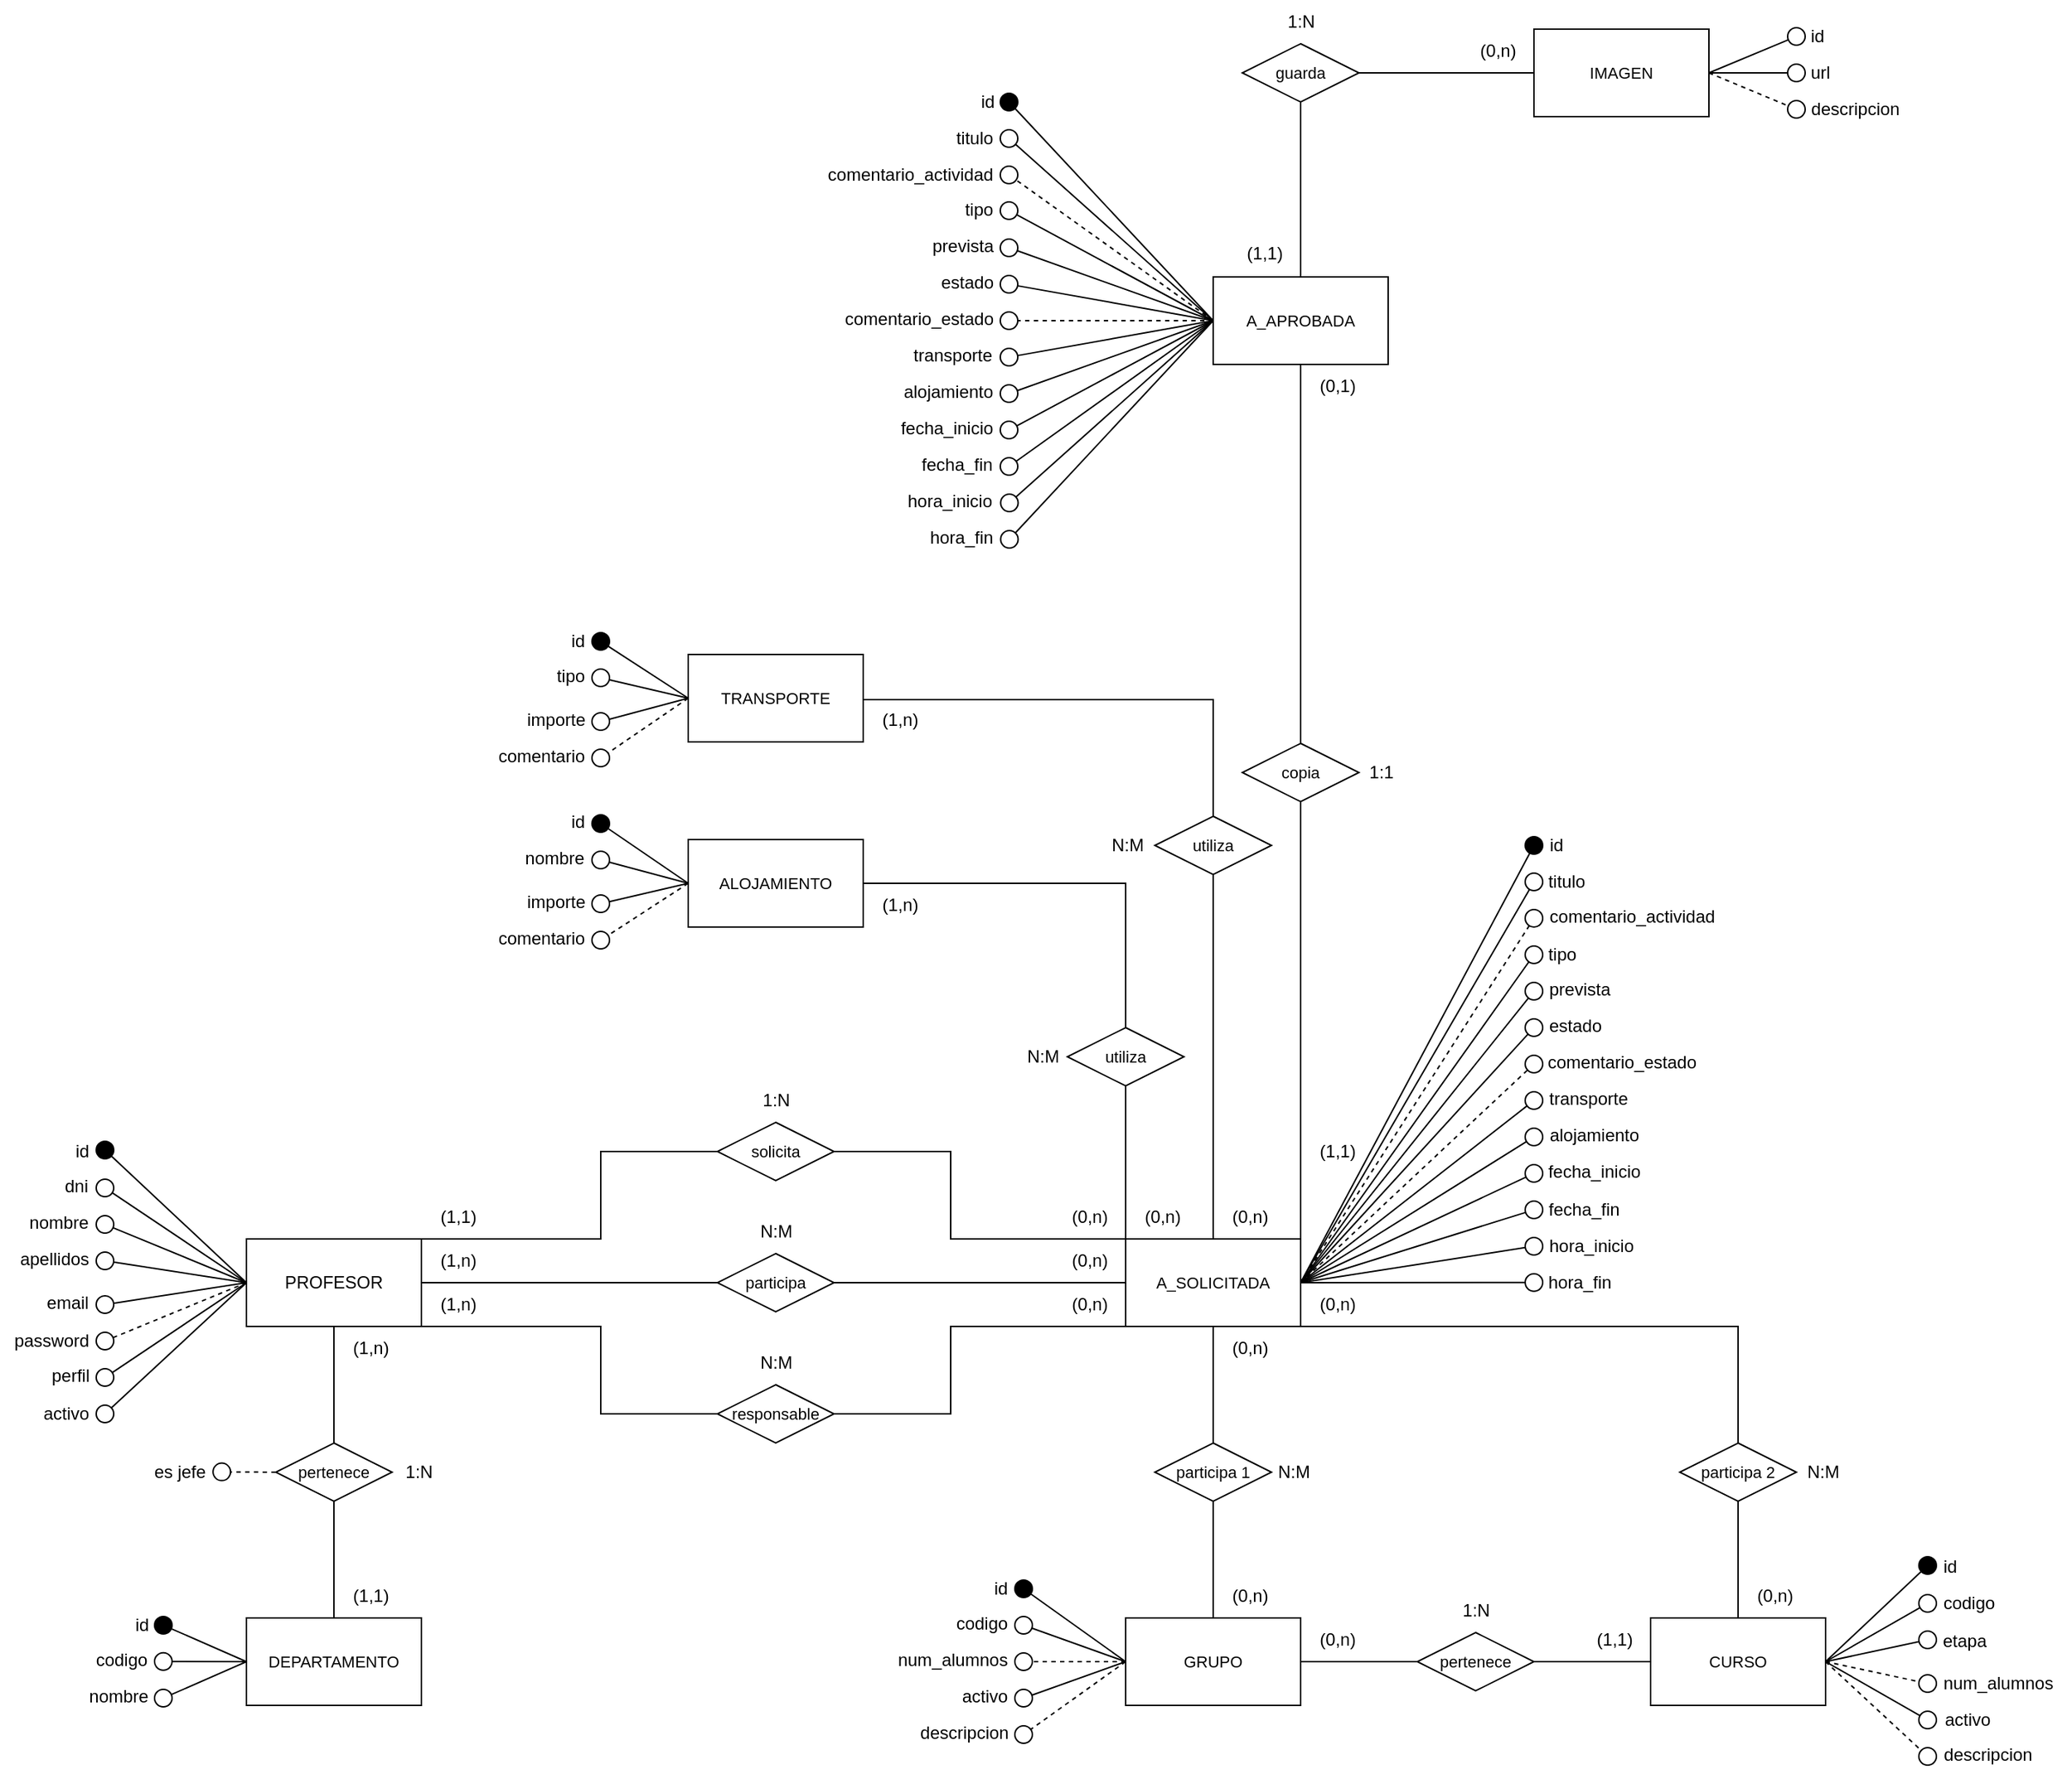 <mxfile version="19.0.2" type="device"><diagram id="aLbiV9HqxBW7Gw7xj5Fm" name="Página-1"><mxGraphModel dx="2858" dy="2405" grid="1" gridSize="10" guides="1" tooltips="1" connect="1" arrows="1" fold="1" page="1" pageScale="1" pageWidth="827" pageHeight="1169" math="0" shadow="0"><root><mxCell id="0"/><mxCell id="1" parent="0"/><mxCell id="3gWHudCBHlOKcS4b1Oc7-14" style="edgeStyle=none;shape=connector;rounded=0;orthogonalLoop=1;jettySize=auto;html=1;labelBackgroundColor=default;fontFamily=Helvetica;fontSize=11;fontColor=default;startArrow=none;startFill=0;endArrow=oval;endFill=0;endSize=12;strokeColor=default;exitX=0;exitY=0.5;exitDx=0;exitDy=0;" parent="1" source="3gWHudCBHlOKcS4b1Oc7-6" edge="1"><mxGeometry relative="1" as="geometry"><mxPoint x="-220" y="265" as="targetPoint"/><mxPoint x="-122.98" y="345.0" as="sourcePoint"/></mxGeometry></mxCell><mxCell id="3gWHudCBHlOKcS4b1Oc7-15" style="edgeStyle=none;shape=connector;rounded=0;orthogonalLoop=1;jettySize=auto;html=1;labelBackgroundColor=default;fontFamily=Helvetica;fontSize=11;fontColor=default;startArrow=none;startFill=0;endArrow=oval;endFill=0;endSize=12;strokeColor=default;exitX=0;exitY=0.5;exitDx=0;exitDy=0;" parent="1" source="3gWHudCBHlOKcS4b1Oc7-6" edge="1"><mxGeometry relative="1" as="geometry"><mxPoint x="-220" y="315" as="targetPoint"/><mxPoint x="-122.98" y="335.0" as="sourcePoint"/></mxGeometry></mxCell><mxCell id="3gWHudCBHlOKcS4b1Oc7-17" style="edgeStyle=none;shape=connector;rounded=0;orthogonalLoop=1;jettySize=auto;html=1;labelBackgroundColor=default;fontFamily=Helvetica;fontSize=11;fontColor=default;startArrow=none;startFill=0;endArrow=oval;endFill=0;endSize=12;strokeColor=default;exitX=0;exitY=0.5;exitDx=0;exitDy=0;dashed=1;" parent="1" source="3gWHudCBHlOKcS4b1Oc7-6" edge="1"><mxGeometry relative="1" as="geometry"><mxPoint x="-220" y="370" as="targetPoint"/></mxGeometry></mxCell><mxCell id="3gWHudCBHlOKcS4b1Oc7-20" style="edgeStyle=none;shape=connector;rounded=0;orthogonalLoop=1;jettySize=auto;html=1;exitX=0;exitY=0.5;exitDx=0;exitDy=0;labelBackgroundColor=default;fontFamily=Helvetica;fontSize=11;fontColor=default;startArrow=none;startFill=0;endArrow=oval;endFill=0;endSize=12;strokeColor=default;" parent="1" source="3gWHudCBHlOKcS4b1Oc7-6" edge="1"><mxGeometry relative="1" as="geometry"><mxPoint x="-220" y="395" as="targetPoint"/><mxPoint x="-122.98" y="325" as="sourcePoint"/></mxGeometry></mxCell><mxCell id="3gWHudCBHlOKcS4b1Oc7-104" style="edgeStyle=none;shape=connector;rounded=0;orthogonalLoop=1;jettySize=auto;html=1;labelBackgroundColor=default;fontFamily=Helvetica;fontSize=11;fontColor=default;startArrow=none;startFill=0;endArrow=oval;endFill=0;endSize=12;strokeColor=default;exitX=0;exitY=0.5;exitDx=0;exitDy=0;" parent="1" source="3gWHudCBHlOKcS4b1Oc7-6" edge="1"><mxGeometry relative="1" as="geometry"><mxPoint x="-220" y="420" as="targetPoint"/><mxPoint x="-122.98" y="320" as="sourcePoint"/></mxGeometry></mxCell><mxCell id="S6vCmVzYr5Xgs-W6xYdx-2" style="edgeStyle=orthogonalEdgeStyle;rounded=0;orthogonalLoop=1;jettySize=auto;html=1;exitX=1;exitY=1;exitDx=0;exitDy=0;entryX=0;entryY=0.5;entryDx=0;entryDy=0;endArrow=none;endFill=0;" parent="1" source="3gWHudCBHlOKcS4b1Oc7-6" target="S6vCmVzYr5Xgs-W6xYdx-1" edge="1"><mxGeometry relative="1" as="geometry"><Array as="points"><mxPoint x="120" y="360"/><mxPoint x="120" y="420"/></Array></mxGeometry></mxCell><mxCell id="t_ZXsuRF_0sbjg6oZpXm-5" style="rounded=0;orthogonalLoop=1;jettySize=auto;html=1;endArrow=oval;endFill=0;startSize=6;endSize=12;" parent="1" edge="1"><mxGeometry relative="1" as="geometry"><mxPoint x="-180.48" y="405" as="targetPoint"/><mxPoint x="-180.48" y="405" as="sourcePoint"/></mxGeometry></mxCell><mxCell id="t_ZXsuRF_0sbjg6oZpXm-6" style="edgeStyle=none;rounded=0;orthogonalLoop=1;jettySize=auto;html=1;endArrow=oval;endFill=1;startSize=6;endSize=12;shadow=0;labelBackgroundColor=#0A0A0A;startFill=0;exitX=0;exitY=0.5;exitDx=0;exitDy=0;" parent="1" source="3gWHudCBHlOKcS4b1Oc7-6" edge="1"><mxGeometry relative="1" as="geometry"><mxPoint x="-220" y="239" as="targetPoint"/><mxPoint x="-122.98" y="349" as="sourcePoint"/></mxGeometry></mxCell><mxCell id="OAtFKCcMEsRw6Mtl-Hrg-4" style="edgeStyle=orthogonalEdgeStyle;rounded=0;orthogonalLoop=1;jettySize=auto;html=1;endArrow=none;endFill=0;entryX=0;entryY=0.5;entryDx=0;entryDy=0;" parent="1" source="3gWHudCBHlOKcS4b1Oc7-6" target="S6vCmVzYr5Xgs-W6xYdx-17" edge="1"><mxGeometry relative="1" as="geometry"><mxPoint x="110" y="330" as="targetPoint"/><Array as="points"><mxPoint x="200" y="330"/></Array></mxGeometry></mxCell><mxCell id="3gWHudCBHlOKcS4b1Oc7-6" value="PROFESOR" style="rounded=0;whiteSpace=wrap;html=1;" parent="1" vertex="1"><mxGeometry x="-122.98" y="300" width="120" height="60" as="geometry"/></mxCell><mxCell id="3gWHudCBHlOKcS4b1Oc7-32" style="edgeStyle=none;shape=connector;rounded=0;orthogonalLoop=1;jettySize=auto;html=1;labelBackgroundColor=default;fontFamily=Helvetica;fontSize=11;fontColor=default;startArrow=none;startFill=0;endArrow=oval;endFill=0;endSize=12;strokeColor=default;exitX=0;exitY=0.5;exitDx=0;exitDy=0;" parent="1" source="3gWHudCBHlOKcS4b1Oc7-21" edge="1"><mxGeometry relative="1" as="geometry"><mxPoint x="-180" y="589.9" as="targetPoint"/><mxPoint x="-129.98" y="590" as="sourcePoint"/></mxGeometry></mxCell><mxCell id="3gWHudCBHlOKcS4b1Oc7-33" style="edgeStyle=none;shape=connector;rounded=0;orthogonalLoop=1;jettySize=auto;html=1;exitX=0;exitY=0.5;exitDx=0;exitDy=0;labelBackgroundColor=default;fontFamily=Helvetica;fontSize=11;fontColor=default;startArrow=none;startFill=0;endArrow=oval;endFill=0;endSize=12;strokeColor=default;" parent="1" edge="1" source="3gWHudCBHlOKcS4b1Oc7-21"><mxGeometry relative="1" as="geometry"><mxPoint x="-130.98" y="585" as="sourcePoint"/><mxPoint x="-180" y="615" as="targetPoint"/></mxGeometry></mxCell><mxCell id="3gWHudCBHlOKcS4b1Oc7-34" style="edgeStyle=none;shape=connector;rounded=0;orthogonalLoop=1;jettySize=auto;html=1;exitX=0;exitY=0.5;exitDx=0;exitDy=0;labelBackgroundColor=default;fontFamily=Helvetica;fontSize=11;fontColor=default;startArrow=none;startFill=0;endArrow=oval;endFill=1;endSize=12;strokeColor=default;" parent="1" source="3gWHudCBHlOKcS4b1Oc7-21" edge="1"><mxGeometry relative="1" as="geometry"><mxPoint x="-122.98" y="591" as="sourcePoint"/><mxPoint x="-180" y="565" as="targetPoint"/></mxGeometry></mxCell><mxCell id="3gWHudCBHlOKcS4b1Oc7-21" value="DEPARTAMENTO" style="rounded=0;whiteSpace=wrap;html=1;fontFamily=Helvetica;fontSize=11;fontColor=default;" parent="1" vertex="1"><mxGeometry x="-122.98" y="560" width="120" height="60" as="geometry"/></mxCell><mxCell id="3gWHudCBHlOKcS4b1Oc7-24" style="edgeStyle=none;shape=connector;rounded=0;orthogonalLoop=1;jettySize=auto;html=1;exitX=0.5;exitY=0;exitDx=0;exitDy=0;labelBackgroundColor=default;fontFamily=Helvetica;fontSize=11;fontColor=default;startArrow=none;startFill=0;endArrow=none;endFill=0;endSize=12;strokeColor=default;entryX=0.5;entryY=1;entryDx=0;entryDy=0;" parent="1" source="3gWHudCBHlOKcS4b1Oc7-23" target="3gWHudCBHlOKcS4b1Oc7-6" edge="1"><mxGeometry relative="1" as="geometry"><mxPoint x="339.52" y="395" as="targetPoint"/></mxGeometry></mxCell><mxCell id="3gWHudCBHlOKcS4b1Oc7-25" style="edgeStyle=none;shape=connector;rounded=0;orthogonalLoop=1;jettySize=auto;html=1;exitX=0.5;exitY=1;exitDx=0;exitDy=0;labelBackgroundColor=default;fontFamily=Helvetica;fontSize=11;fontColor=default;startArrow=none;startFill=0;endArrow=none;endFill=0;endSize=12;strokeColor=default;entryX=0.5;entryY=0;entryDx=0;entryDy=0;" parent="1" source="3gWHudCBHlOKcS4b1Oc7-23" target="3gWHudCBHlOKcS4b1Oc7-21" edge="1"><mxGeometry relative="1" as="geometry"><mxPoint x="344.52" y="585" as="targetPoint"/></mxGeometry></mxCell><mxCell id="3gWHudCBHlOKcS4b1Oc7-43" style="edgeStyle=orthogonalEdgeStyle;shape=connector;rounded=0;orthogonalLoop=1;jettySize=auto;html=1;exitX=0;exitY=0.5;exitDx=0;exitDy=0;labelBackgroundColor=default;fontFamily=Helvetica;fontSize=11;fontColor=default;startArrow=none;startFill=0;endArrow=oval;endFill=0;endSize=12;strokeColor=default;dashed=1;" parent="1" source="3gWHudCBHlOKcS4b1Oc7-23" edge="1"><mxGeometry relative="1" as="geometry"><mxPoint x="-139.91" y="459.76" as="targetPoint"/><Array as="points"><mxPoint x="-140" y="460"/></Array><mxPoint x="-173.0" y="459.76" as="sourcePoint"/></mxGeometry></mxCell><mxCell id="3gWHudCBHlOKcS4b1Oc7-23" value="pertenece" style="rhombus;whiteSpace=wrap;html=1;fontFamily=Helvetica;fontSize=11;fontColor=default;" parent="1" vertex="1"><mxGeometry x="-102.87" y="440" width="79.78" height="40" as="geometry"/></mxCell><mxCell id="3gWHudCBHlOKcS4b1Oc7-49" style="edgeStyle=none;shape=connector;rounded=0;orthogonalLoop=1;jettySize=auto;html=1;exitX=1;exitY=0.5;exitDx=0;exitDy=0;labelBackgroundColor=default;fontFamily=Helvetica;fontSize=11;fontColor=default;startArrow=none;startFill=0;endArrow=oval;endFill=0;endSize=12;strokeColor=default;" parent="1" edge="1"><mxGeometry relative="1" as="geometry"><mxPoint x="309.52" y="305" as="sourcePoint"/><mxPoint x="309.52" y="305" as="targetPoint"/></mxGeometry></mxCell><mxCell id="t_ZXsuRF_0sbjg6oZpXm-16" style="edgeStyle=none;rounded=0;orthogonalLoop=1;jettySize=auto;html=1;exitX=1;exitY=0.5;exitDx=0;exitDy=0;shadow=0;labelBackgroundColor=#0A0A0A;startFill=0;endArrow=oval;endFill=0;endSize=12;" parent="1" source="3gWHudCBHlOKcS4b1Oc7-64" edge="1"><mxGeometry relative="1" as="geometry"><mxPoint x="1030" y="575" as="targetPoint"/><mxPoint x="960.0" y="595.0" as="sourcePoint"/></mxGeometry></mxCell><mxCell id="t_ZXsuRF_0sbjg6oZpXm-18" style="edgeStyle=none;rounded=0;orthogonalLoop=1;jettySize=auto;html=1;exitX=1;exitY=0.5;exitDx=0;exitDy=0;shadow=0;labelBackgroundColor=#0A0A0A;startFill=0;endArrow=oval;endFill=0;endSize=12;dashed=1;" parent="1" source="3gWHudCBHlOKcS4b1Oc7-64" edge="1"><mxGeometry relative="1" as="geometry"><mxPoint x="960" y="595" as="sourcePoint"/><mxPoint x="1030" y="605" as="targetPoint"/></mxGeometry></mxCell><mxCell id="t_ZXsuRF_0sbjg6oZpXm-19" style="edgeStyle=none;rounded=0;orthogonalLoop=1;jettySize=auto;html=1;exitX=1;exitY=0.5;exitDx=0;exitDy=0;shadow=0;labelBackgroundColor=#0A0A0A;startFill=0;endArrow=oval;endFill=0;endSize=12;" parent="1" source="3gWHudCBHlOKcS4b1Oc7-64" edge="1"><mxGeometry relative="1" as="geometry"><mxPoint x="1030" y="630" as="targetPoint"/></mxGeometry></mxCell><mxCell id="t_ZXsuRF_0sbjg6oZpXm-20" style="edgeStyle=none;rounded=0;orthogonalLoop=1;jettySize=auto;html=1;exitX=1;exitY=0.5;exitDx=0;exitDy=0;shadow=0;labelBackgroundColor=#0A0A0A;startFill=0;endArrow=oval;endFill=0;endSize=12;" parent="1" source="3gWHudCBHlOKcS4b1Oc7-64" edge="1"><mxGeometry relative="1" as="geometry"><mxPoint x="1030" y="550" as="targetPoint"/><mxPoint x="960.0" y="600.0" as="sourcePoint"/></mxGeometry></mxCell><mxCell id="t_ZXsuRF_0sbjg6oZpXm-21" style="edgeStyle=none;rounded=0;orthogonalLoop=1;jettySize=auto;html=1;exitX=1;exitY=0.5;exitDx=0;exitDy=0;shadow=0;labelBackgroundColor=#0A0A0A;startFill=0;endArrow=oval;endFill=1;endSize=12;" parent="1" source="3gWHudCBHlOKcS4b1Oc7-64" edge="1"><mxGeometry relative="1" as="geometry"><mxPoint x="1030" y="524" as="targetPoint"/><mxPoint x="960.0" y="604.0" as="sourcePoint"/></mxGeometry></mxCell><mxCell id="OAtFKCcMEsRw6Mtl-Hrg-20" style="edgeStyle=orthogonalEdgeStyle;rounded=0;orthogonalLoop=1;jettySize=auto;html=1;entryX=0.5;entryY=1;entryDx=0;entryDy=0;exitX=0.5;exitY=0;exitDx=0;exitDy=0;endArrow=none;endFill=0;" parent="1" source="3gWHudCBHlOKcS4b1Oc7-64" target="3Nn-a9NeeV98uaJ4bR6z-6" edge="1"><mxGeometry relative="1" as="geometry"><mxPoint x="760" y="435" as="targetPoint"/></mxGeometry></mxCell><mxCell id="3gWHudCBHlOKcS4b1Oc7-64" value="CURSO" style="whiteSpace=wrap;html=1;fontFamily=Helvetica;fontSize=11;fontColor=default;" parent="1" vertex="1"><mxGeometry x="840" y="560" width="120" height="60" as="geometry"/></mxCell><mxCell id="3gWHudCBHlOKcS4b1Oc7-77" style="edgeStyle=none;shape=connector;rounded=0;orthogonalLoop=1;jettySize=auto;html=1;exitX=0;exitY=0.5;exitDx=0;exitDy=0;labelBackgroundColor=default;fontFamily=Helvetica;fontSize=11;fontColor=default;startArrow=none;startFill=0;endArrow=oval;endFill=1;endSize=12;strokeColor=default;" parent="1" source="3gWHudCBHlOKcS4b1Oc7-73" edge="1"><mxGeometry relative="1" as="geometry"><mxPoint x="470" y="610" as="sourcePoint"/><mxPoint x="410" y="540" as="targetPoint"/></mxGeometry></mxCell><mxCell id="3gWHudCBHlOKcS4b1Oc7-78" style="edgeStyle=none;shape=connector;rounded=0;orthogonalLoop=1;jettySize=auto;html=1;exitX=0;exitY=0.5;exitDx=0;exitDy=0;labelBackgroundColor=default;fontFamily=Helvetica;fontSize=11;fontColor=default;startArrow=none;startFill=0;endArrow=oval;endFill=0;endSize=12;strokeColor=default;" parent="1" source="3gWHudCBHlOKcS4b1Oc7-73" edge="1"><mxGeometry relative="1" as="geometry"><mxPoint x="410" y="565" as="targetPoint"/><Array as="points"/><mxPoint x="480" y="575" as="sourcePoint"/></mxGeometry></mxCell><mxCell id="3gWHudCBHlOKcS4b1Oc7-79" style="edgeStyle=none;shape=connector;rounded=0;orthogonalLoop=1;jettySize=auto;html=1;exitX=0;exitY=0.5;exitDx=0;exitDy=0;labelBackgroundColor=default;fontFamily=Helvetica;fontSize=11;fontColor=default;startArrow=none;startFill=0;endArrow=oval;endFill=0;endSize=12;strokeColor=default;dashed=1;" parent="1" source="3gWHudCBHlOKcS4b1Oc7-73" edge="1"><mxGeometry relative="1" as="geometry"><mxPoint x="410" y="590" as="targetPoint"/></mxGeometry></mxCell><mxCell id="S6vCmVzYr5Xgs-W6xYdx-14" style="rounded=0;orthogonalLoop=1;jettySize=auto;html=1;exitX=0;exitY=0.5;exitDx=0;exitDy=0;endArrow=oval;endFill=0;endSize=12;" parent="1" source="3gWHudCBHlOKcS4b1Oc7-73" edge="1"><mxGeometry relative="1" as="geometry"><mxPoint x="410" y="615" as="targetPoint"/><mxPoint x="480" y="595" as="sourcePoint"/></mxGeometry></mxCell><mxCell id="t_ZXsuRF_0sbjg6oZpXm-8" style="edgeStyle=orthogonalEdgeStyle;rounded=0;orthogonalLoop=1;jettySize=auto;html=1;exitX=0.5;exitY=0;exitDx=0;exitDy=0;entryX=0.5;entryY=1;entryDx=0;entryDy=0;shadow=0;labelBackgroundColor=#0A0A0A;startFill=0;endArrow=none;endFill=0;startSize=6;endSize=12;" parent="1" source="3gWHudCBHlOKcS4b1Oc7-73" target="3gWHudCBHlOKcS4b1Oc7-132" edge="1"><mxGeometry relative="1" as="geometry"><mxPoint x="560" y="480" as="targetPoint"/></mxGeometry></mxCell><mxCell id="OAtFKCcMEsRw6Mtl-Hrg-11" style="edgeStyle=orthogonalEdgeStyle;rounded=0;orthogonalLoop=1;jettySize=auto;html=1;entryX=0;entryY=0.5;entryDx=0;entryDy=0;endArrow=none;endFill=0;" parent="1" source="3gWHudCBHlOKcS4b1Oc7-73" edge="1"><mxGeometry relative="1" as="geometry"><mxPoint x="680" y="590" as="targetPoint"/></mxGeometry></mxCell><mxCell id="3gWHudCBHlOKcS4b1Oc7-73" value="GRUPO" style="whiteSpace=wrap;html=1;fontFamily=Helvetica;fontSize=11;fontColor=default;" parent="1" vertex="1"><mxGeometry x="480" y="560" width="120" height="60" as="geometry"/></mxCell><mxCell id="3gWHudCBHlOKcS4b1Oc7-133" style="edgeStyle=orthogonalEdgeStyle;shape=connector;rounded=0;orthogonalLoop=1;jettySize=auto;html=1;exitX=0.5;exitY=0;exitDx=0;exitDy=0;labelBackgroundColor=default;fontFamily=Helvetica;fontSize=11;fontColor=default;startArrow=none;startFill=0;endArrow=none;endFill=0;endSize=12;strokeColor=default;entryX=0;entryY=1;entryDx=0;entryDy=0;" parent="1" source="3gWHudCBHlOKcS4b1Oc7-132" target="3gWHudCBHlOKcS4b1Oc7-80" edge="1"><mxGeometry relative="1" as="geometry"><Array as="points"><mxPoint x="540" y="360"/></Array></mxGeometry></mxCell><mxCell id="3gWHudCBHlOKcS4b1Oc7-132" value="participa 1" style="rhombus;whiteSpace=wrap;html=1;fontFamily=Helvetica;fontSize=11;fontColor=default;" parent="1" vertex="1"><mxGeometry x="500" y="440" width="80" height="40" as="geometry"/></mxCell><mxCell id="3gWHudCBHlOKcS4b1Oc7-138" style="edgeStyle=orthogonalEdgeStyle;shape=connector;rounded=0;orthogonalLoop=1;jettySize=auto;html=1;labelBackgroundColor=default;fontFamily=Helvetica;fontSize=11;fontColor=default;startArrow=none;startFill=0;endArrow=none;endFill=0;endSize=12;strokeColor=default;exitX=1;exitY=0.5;exitDx=0;exitDy=0;" parent="1" source="3gWHudCBHlOKcS4b1Oc7-136" target="3gWHudCBHlOKcS4b1Oc7-64" edge="1"><mxGeometry relative="1" as="geometry"><mxPoint x="820" y="580" as="sourcePoint"/></mxGeometry></mxCell><mxCell id="3gWHudCBHlOKcS4b1Oc7-136" value="pertenece" style="rhombus;whiteSpace=wrap;html=1;fontFamily=Helvetica;fontSize=11;fontColor=default;" parent="1" vertex="1"><mxGeometry x="680" y="570" width="80" height="40" as="geometry"/></mxCell><mxCell id="t_ZXsuRF_0sbjg6oZpXm-28" style="edgeStyle=orthogonalEdgeStyle;rounded=0;orthogonalLoop=1;jettySize=auto;html=1;exitX=1;exitY=0.5;exitDx=0;exitDy=0;entryX=0;entryY=1;entryDx=0;entryDy=0;shadow=0;labelBackgroundColor=#0A0A0A;startFill=0;endArrow=none;endFill=0;endSize=12;" parent="1" source="S6vCmVzYr5Xgs-W6xYdx-1" target="3gWHudCBHlOKcS4b1Oc7-80" edge="1"><mxGeometry relative="1" as="geometry"><Array as="points"><mxPoint x="360" y="420"/><mxPoint x="360" y="360"/></Array></mxGeometry></mxCell><mxCell id="S6vCmVzYr5Xgs-W6xYdx-1" value="responsable" style="rhombus;whiteSpace=wrap;html=1;fontFamily=Helvetica;fontSize=11;fontColor=default;" parent="1" vertex="1"><mxGeometry x="200" y="400" width="80" height="40" as="geometry"/></mxCell><mxCell id="t_ZXsuRF_0sbjg6oZpXm-40" style="edgeStyle=orthogonalEdgeStyle;rounded=0;jumpSize=6;orthogonalLoop=1;jettySize=auto;html=1;exitX=0;exitY=0.5;exitDx=0;exitDy=0;shadow=0;labelBackgroundColor=#0A0A0A;startFill=0;endArrow=none;endFill=0;endSize=12;targetPerimeterSpacing=0;strokeWidth=1;entryX=1;entryY=0;entryDx=0;entryDy=0;" parent="1" source="CpKXC5ssTcZDW4LYyZ8A-2" target="3gWHudCBHlOKcS4b1Oc7-6" edge="1"><mxGeometry relative="1" as="geometry"><mxPoint x="244.02" y="250" as="sourcePoint"/><mxPoint x="9.52" y="285" as="targetPoint"/><Array as="points"><mxPoint x="200" y="240"/><mxPoint x="120" y="240"/><mxPoint x="120" y="300"/></Array></mxGeometry></mxCell><mxCell id="OAtFKCcMEsRw6Mtl-Hrg-21" style="edgeStyle=orthogonalEdgeStyle;rounded=0;orthogonalLoop=1;jettySize=auto;html=1;entryX=0;entryY=0;entryDx=0;entryDy=0;endArrow=none;endFill=0;" parent="1" source="CpKXC5ssTcZDW4LYyZ8A-2" target="3gWHudCBHlOKcS4b1Oc7-80" edge="1"><mxGeometry relative="1" as="geometry"><Array as="points"><mxPoint x="360" y="240"/><mxPoint x="360" y="300"/></Array></mxGeometry></mxCell><mxCell id="CpKXC5ssTcZDW4LYyZ8A-2" value="solicita" style="rhombus;whiteSpace=wrap;html=1;fontFamily=Helvetica;fontSize=11;fontColor=default;" parent="1" vertex="1"><mxGeometry x="200" y="220" width="80" height="40" as="geometry"/></mxCell><mxCell id="t_ZXsuRF_0sbjg6oZpXm-39" style="edgeStyle=orthogonalEdgeStyle;rounded=0;jumpSize=6;orthogonalLoop=1;jettySize=auto;html=1;exitX=1;exitY=0.5;exitDx=0;exitDy=0;entryX=0;entryY=0.5;entryDx=0;entryDy=0;shadow=0;labelBackgroundColor=#0A0A0A;startFill=0;endArrow=none;endFill=0;endSize=12;targetPerimeterSpacing=0;strokeWidth=1;" parent="1" source="S6vCmVzYr5Xgs-W6xYdx-17" target="3gWHudCBHlOKcS4b1Oc7-80" edge="1"><mxGeometry relative="1" as="geometry"/></mxCell><mxCell id="S6vCmVzYr5Xgs-W6xYdx-17" value="participa" style="rhombus;whiteSpace=wrap;html=1;fontFamily=Helvetica;fontSize=11;fontColor=default;" parent="1" vertex="1"><mxGeometry x="200" y="310" width="80" height="40" as="geometry"/></mxCell><mxCell id="OAtFKCcMEsRw6Mtl-Hrg-25" style="edgeStyle=orthogonalEdgeStyle;rounded=0;orthogonalLoop=1;jettySize=auto;html=1;entryX=0.5;entryY=1;entryDx=0;entryDy=0;endArrow=none;endFill=0;exitX=0;exitY=0;exitDx=0;exitDy=0;" parent="1" source="3gWHudCBHlOKcS4b1Oc7-80" target="OAtFKCcMEsRw6Mtl-Hrg-24" edge="1"><mxGeometry relative="1" as="geometry"><Array as="points"><mxPoint x="480" y="196"/></Array></mxGeometry></mxCell><mxCell id="lJ8SzEV2wu39kDBbQSC--21" value="" style="edgeStyle=orthogonalEdgeStyle;rounded=0;orthogonalLoop=1;jettySize=auto;html=1;entryX=0.5;entryY=1;entryDx=0;entryDy=0;endArrow=none;endFill=0;" parent="1" source="3gWHudCBHlOKcS4b1Oc7-80" target="lJ8SzEV2wu39kDBbQSC--22" edge="1"><mxGeometry relative="1" as="geometry"><mxPoint x="550" y="120" as="targetPoint"/></mxGeometry></mxCell><mxCell id="3gWHudCBHlOKcS4b1Oc7-80" value="A_SOLICITADA" style="whiteSpace=wrap;html=1;fontFamily=Helvetica;fontSize=11;fontColor=default;" parent="1" vertex="1"><mxGeometry x="480" y="300" width="120" height="60" as="geometry"/></mxCell><mxCell id="3Nn-a9NeeV98uaJ4bR6z-8" style="edgeStyle=orthogonalEdgeStyle;rounded=0;orthogonalLoop=1;jettySize=auto;html=1;exitX=0.5;exitY=0;exitDx=0;exitDy=0;endArrow=none;endFill=0;endSize=12;entryX=1;entryY=1;entryDx=0;entryDy=0;" parent="1" source="3Nn-a9NeeV98uaJ4bR6z-6" target="3gWHudCBHlOKcS4b1Oc7-80" edge="1"><mxGeometry relative="1" as="geometry"><Array as="points"><mxPoint x="900" y="360"/></Array></mxGeometry></mxCell><mxCell id="3Nn-a9NeeV98uaJ4bR6z-6" value="participa 2" style="rhombus;whiteSpace=wrap;html=1;fontFamily=Helvetica;fontSize=11;fontColor=default;" parent="1" vertex="1"><mxGeometry x="860" y="440" width="80" height="40" as="geometry"/></mxCell><mxCell id="gsrv9x8wLsgkJ8-gVyWv-1" value="id" style="text;html=1;align=center;verticalAlign=middle;resizable=0;points=[];autosize=1;strokeColor=none;fillColor=none;" parent="1" vertex="1"><mxGeometry x="-251" y="225" width="30" height="30" as="geometry"/></mxCell><mxCell id="gsrv9x8wLsgkJ8-gVyWv-2" value="" style="rounded=0;orthogonalLoop=1;jettySize=auto;html=1;endArrow=oval;endFill=0;startSize=6;endSize=12;exitX=0;exitY=0.5;exitDx=0;exitDy=0;" parent="1" source="3gWHudCBHlOKcS4b1Oc7-6" edge="1"><mxGeometry relative="1" as="geometry"><mxPoint x="-220" y="345" as="targetPoint"/><mxPoint x="-122.98" y="335.0" as="sourcePoint"/></mxGeometry></mxCell><mxCell id="gsrv9x8wLsgkJ8-gVyWv-4" value="dni" style="text;html=1;align=center;verticalAlign=middle;resizable=0;points=[];autosize=1;strokeColor=none;fillColor=none;" parent="1" vertex="1"><mxGeometry x="-260" y="249" width="40" height="30" as="geometry"/></mxCell><mxCell id="gsrv9x8wLsgkJ8-gVyWv-5" style="edgeStyle=none;shape=connector;rounded=0;orthogonalLoop=1;jettySize=auto;html=1;labelBackgroundColor=default;fontFamily=Helvetica;fontSize=11;fontColor=default;startArrow=none;startFill=0;endArrow=oval;endFill=0;endSize=12;strokeColor=default;exitX=0;exitY=0.5;exitDx=0;exitDy=0;" parent="1" source="3gWHudCBHlOKcS4b1Oc7-6" edge="1"><mxGeometry relative="1" as="geometry"><mxPoint x="-122.98" y="340.0" as="sourcePoint"/><mxPoint x="-220" y="290" as="targetPoint"/></mxGeometry></mxCell><mxCell id="gsrv9x8wLsgkJ8-gVyWv-6" value="nombre" style="text;html=1;align=center;verticalAlign=middle;resizable=0;points=[];autosize=1;strokeColor=none;fillColor=none;" parent="1" vertex="1"><mxGeometry x="-282" y="274" width="60" height="30" as="geometry"/></mxCell><mxCell id="gsrv9x8wLsgkJ8-gVyWv-7" value="apellidos" style="text;html=1;align=center;verticalAlign=middle;resizable=0;points=[];autosize=1;strokeColor=none;fillColor=none;" parent="1" vertex="1"><mxGeometry x="-290" y="299" width="70" height="30" as="geometry"/></mxCell><mxCell id="gsrv9x8wLsgkJ8-gVyWv-10" value="email" style="text;html=1;align=center;verticalAlign=middle;resizable=0;points=[];autosize=1;strokeColor=none;fillColor=none;" parent="1" vertex="1"><mxGeometry x="-271" y="329" width="50" height="30" as="geometry"/></mxCell><mxCell id="gsrv9x8wLsgkJ8-gVyWv-12" value="password" style="text;html=1;align=center;verticalAlign=middle;resizable=0;points=[];autosize=1;strokeColor=none;fillColor=none;" parent="1" vertex="1"><mxGeometry x="-292" y="355" width="70" height="30" as="geometry"/></mxCell><mxCell id="gsrv9x8wLsgkJ8-gVyWv-13" value="perfil" style="text;html=1;align=center;verticalAlign=middle;resizable=0;points=[];autosize=1;strokeColor=none;fillColor=none;" parent="1" vertex="1"><mxGeometry x="-269" y="379" width="50" height="30" as="geometry"/></mxCell><mxCell id="gsrv9x8wLsgkJ8-gVyWv-15" value="activo" style="text;html=1;align=center;verticalAlign=middle;resizable=0;points=[];autosize=1;strokeColor=none;fillColor=none;" parent="1" vertex="1"><mxGeometry x="-272" y="405" width="50" height="30" as="geometry"/></mxCell><mxCell id="gsrv9x8wLsgkJ8-gVyWv-16" value="es jefe" style="text;html=1;align=center;verticalAlign=middle;resizable=0;points=[];autosize=1;strokeColor=none;fillColor=none;" parent="1" vertex="1"><mxGeometry x="-199" y="445" width="60" height="30" as="geometry"/></mxCell><mxCell id="OAtFKCcMEsRw6Mtl-Hrg-1" value="id" style="text;html=1;align=center;verticalAlign=middle;resizable=0;points=[];autosize=1;strokeColor=none;fillColor=none;" parent="1" vertex="1"><mxGeometry x="-210" y="549.5" width="30" height="30" as="geometry"/></mxCell><mxCell id="OAtFKCcMEsRw6Mtl-Hrg-2" value="codigo" style="text;html=1;align=center;verticalAlign=middle;resizable=0;points=[];autosize=1;strokeColor=none;fillColor=none;" parent="1" vertex="1"><mxGeometry x="-239" y="574" width="60" height="30" as="geometry"/></mxCell><mxCell id="OAtFKCcMEsRw6Mtl-Hrg-5" value="nombre" style="text;html=1;align=center;verticalAlign=middle;resizable=0;points=[];autosize=1;strokeColor=none;fillColor=none;" parent="1" vertex="1"><mxGeometry x="-241" y="599" width="60" height="30" as="geometry"/></mxCell><mxCell id="OAtFKCcMEsRw6Mtl-Hrg-6" value="id" style="text;html=1;align=center;verticalAlign=middle;resizable=0;points=[];autosize=1;strokeColor=none;fillColor=none;" parent="1" vertex="1"><mxGeometry x="379" y="525" width="30" height="30" as="geometry"/></mxCell><mxCell id="OAtFKCcMEsRw6Mtl-Hrg-8" value="codigo" style="text;html=1;align=center;verticalAlign=middle;resizable=0;points=[];autosize=1;strokeColor=none;fillColor=none;" parent="1" vertex="1"><mxGeometry x="351" y="548.5" width="60" height="30" as="geometry"/></mxCell><mxCell id="OAtFKCcMEsRw6Mtl-Hrg-9" value="num_alumnos" style="text;html=1;align=center;verticalAlign=middle;resizable=0;points=[];autosize=1;strokeColor=none;fillColor=none;" parent="1" vertex="1"><mxGeometry x="311" y="574" width="100" height="30" as="geometry"/></mxCell><mxCell id="OAtFKCcMEsRw6Mtl-Hrg-10" value="activo" style="text;html=1;align=center;verticalAlign=middle;resizable=0;points=[];autosize=1;strokeColor=none;fillColor=none;" parent="1" vertex="1"><mxGeometry x="358" y="599" width="50" height="30" as="geometry"/></mxCell><mxCell id="OAtFKCcMEsRw6Mtl-Hrg-12" style="edgeStyle=none;rounded=0;orthogonalLoop=1;jettySize=auto;html=1;exitX=1;exitY=0.5;exitDx=0;exitDy=0;shadow=0;labelBackgroundColor=#0A0A0A;startFill=0;endArrow=oval;endFill=0;endSize=12;dashed=1;" parent="1" source="3gWHudCBHlOKcS4b1Oc7-64" edge="1"><mxGeometry relative="1" as="geometry"><mxPoint x="960" y="585" as="sourcePoint"/><mxPoint x="1030" y="655" as="targetPoint"/></mxGeometry></mxCell><mxCell id="OAtFKCcMEsRw6Mtl-Hrg-14" value="id" style="text;html=1;align=center;verticalAlign=middle;resizable=0;points=[];autosize=1;strokeColor=none;fillColor=none;" parent="1" vertex="1"><mxGeometry x="1030" y="510" width="30" height="30" as="geometry"/></mxCell><mxCell id="OAtFKCcMEsRw6Mtl-Hrg-15" value="codigo" style="text;html=1;align=center;verticalAlign=middle;resizable=0;points=[];autosize=1;strokeColor=none;fillColor=none;" parent="1" vertex="1"><mxGeometry x="1028" y="534.5" width="60" height="30" as="geometry"/></mxCell><mxCell id="OAtFKCcMEsRw6Mtl-Hrg-16" value="descripcion" style="text;html=1;align=center;verticalAlign=middle;resizable=0;points=[];autosize=1;strokeColor=none;fillColor=none;" parent="1" vertex="1"><mxGeometry x="1031" y="638.5" width="80" height="30" as="geometry"/></mxCell><mxCell id="OAtFKCcMEsRw6Mtl-Hrg-17" value="etapa" style="text;html=1;align=center;verticalAlign=middle;resizable=0;points=[];autosize=1;strokeColor=none;fillColor=none;" parent="1" vertex="1"><mxGeometry x="1030" y="560.5" width="50" height="30" as="geometry"/></mxCell><mxCell id="OAtFKCcMEsRw6Mtl-Hrg-18" value="num_alumnos" style="text;html=1;align=center;verticalAlign=middle;resizable=0;points=[];autosize=1;strokeColor=none;fillColor=none;" parent="1" vertex="1"><mxGeometry x="1028" y="589.5" width="100" height="30" as="geometry"/></mxCell><mxCell id="OAtFKCcMEsRw6Mtl-Hrg-19" value="activo" style="text;html=1;align=center;verticalAlign=middle;resizable=0;points=[];autosize=1;strokeColor=none;fillColor=none;" parent="1" vertex="1"><mxGeometry x="1032" y="614.5" width="50" height="30" as="geometry"/></mxCell><mxCell id="OAtFKCcMEsRw6Mtl-Hrg-23" value="ALOJAMIENTO" style="whiteSpace=wrap;html=1;fontFamily=Helvetica;fontSize=11;fontColor=default;" parent="1" vertex="1"><mxGeometry x="180" y="26" width="120" height="60" as="geometry"/></mxCell><mxCell id="OAtFKCcMEsRw6Mtl-Hrg-26" value="" style="edgeStyle=orthogonalEdgeStyle;rounded=0;orthogonalLoop=1;jettySize=auto;html=1;endArrow=none;endFill=0;exitX=0.5;exitY=0;exitDx=0;exitDy=0;entryX=1;entryY=0.5;entryDx=0;entryDy=0;" parent="1" source="OAtFKCcMEsRw6Mtl-Hrg-24" target="OAtFKCcMEsRw6Mtl-Hrg-23" edge="1"><mxGeometry relative="1" as="geometry"><mxPoint x="250" y="111" as="sourcePoint"/></mxGeometry></mxCell><mxCell id="OAtFKCcMEsRw6Mtl-Hrg-24" value="utiliza" style="rhombus;whiteSpace=wrap;html=1;fontFamily=Helvetica;fontSize=11;fontColor=default;" parent="1" vertex="1"><mxGeometry x="440" y="155" width="80" height="40" as="geometry"/></mxCell><mxCell id="OAtFKCcMEsRw6Mtl-Hrg-27" style="edgeStyle=none;rounded=0;orthogonalLoop=1;jettySize=auto;html=1;shadow=0;labelBackgroundColor=#0A0A0A;startFill=0;endArrow=oval;endFill=1;endSize=12;exitX=0;exitY=0.5;exitDx=0;exitDy=0;" parent="1" source="OAtFKCcMEsRw6Mtl-Hrg-23" edge="1"><mxGeometry relative="1" as="geometry"><mxPoint x="180" y="51" as="sourcePoint"/><mxPoint x="120" y="15" as="targetPoint"/></mxGeometry></mxCell><mxCell id="OAtFKCcMEsRw6Mtl-Hrg-28" style="edgeStyle=none;rounded=0;orthogonalLoop=1;jettySize=auto;html=1;shadow=0;labelBackgroundColor=#0A0A0A;startFill=0;endArrow=oval;endFill=0;endSize=12;exitX=0;exitY=0.5;exitDx=0;exitDy=0;" parent="1" source="OAtFKCcMEsRw6Mtl-Hrg-23" edge="1"><mxGeometry relative="1" as="geometry"><mxPoint x="180" y="51" as="sourcePoint"/><mxPoint x="120" y="40" as="targetPoint"/></mxGeometry></mxCell><mxCell id="OAtFKCcMEsRw6Mtl-Hrg-30" style="edgeStyle=none;rounded=0;orthogonalLoop=1;jettySize=auto;html=1;exitX=0;exitY=0.5;exitDx=0;exitDy=0;shadow=0;labelBackgroundColor=#0A0A0A;startFill=0;endArrow=oval;endFill=0;endSize=12;" parent="1" source="OAtFKCcMEsRw6Mtl-Hrg-23" edge="1"><mxGeometry relative="1" as="geometry"><mxPoint x="177" y="45" as="sourcePoint"/><mxPoint x="120" y="70" as="targetPoint"/></mxGeometry></mxCell><mxCell id="OAtFKCcMEsRw6Mtl-Hrg-32" value="id" style="text;html=1;align=center;verticalAlign=middle;resizable=0;points=[];autosize=1;strokeColor=none;fillColor=none;" parent="1" vertex="1"><mxGeometry x="89" y="-1" width="30" height="30" as="geometry"/></mxCell><mxCell id="OAtFKCcMEsRw6Mtl-Hrg-33" value="nombre" style="text;html=1;align=center;verticalAlign=middle;resizable=0;points=[];autosize=1;strokeColor=none;fillColor=none;" parent="1" vertex="1"><mxGeometry x="58" y="24" width="60" height="30" as="geometry"/></mxCell><mxCell id="OAtFKCcMEsRw6Mtl-Hrg-34" value="importe" style="text;html=1;align=center;verticalAlign=middle;resizable=0;points=[];autosize=1;strokeColor=none;fillColor=none;" parent="1" vertex="1"><mxGeometry x="59" y="54" width="60" height="30" as="geometry"/></mxCell><mxCell id="OAtFKCcMEsRw6Mtl-Hrg-40" style="edgeStyle=orthogonalEdgeStyle;rounded=0;orthogonalLoop=1;jettySize=auto;html=1;endArrow=none;endFill=0;startArrow=none;startFill=0;" parent="1" source="OAtFKCcMEsRw6Mtl-Hrg-36" edge="1"><mxGeometry relative="1" as="geometry"><mxPoint x="600" y="-500.0" as="targetPoint"/></mxGeometry></mxCell><mxCell id="hzj7ClhZh16P4XhyqnI0-38" style="edgeStyle=orthogonalEdgeStyle;rounded=0;orthogonalLoop=1;jettySize=auto;html=1;entryX=0.5;entryY=0;entryDx=0;entryDy=0;endArrow=none;endFill=0;" parent="1" source="OAtFKCcMEsRw6Mtl-Hrg-36" target="OAtFKCcMEsRw6Mtl-Hrg-37" edge="1"><mxGeometry relative="1" as="geometry"><mxPoint x="602" y="-44" as="targetPoint"/></mxGeometry></mxCell><mxCell id="OAtFKCcMEsRw6Mtl-Hrg-36" value="A_APROBADA" style="whiteSpace=wrap;html=1;fontFamily=Helvetica;fontSize=11;fontColor=default;" parent="1" vertex="1"><mxGeometry x="540" y="-360" width="120" height="60" as="geometry"/></mxCell><mxCell id="hzj7ClhZh16P4XhyqnI0-36" style="edgeStyle=orthogonalEdgeStyle;rounded=0;orthogonalLoop=1;jettySize=auto;html=1;entryX=1;entryY=0;entryDx=0;entryDy=0;endArrow=none;endFill=0;" parent="1" source="OAtFKCcMEsRw6Mtl-Hrg-37" target="3gWHudCBHlOKcS4b1Oc7-80" edge="1"><mxGeometry relative="1" as="geometry"><Array as="points"><mxPoint x="600" y="86"/><mxPoint x="600" y="86"/></Array></mxGeometry></mxCell><mxCell id="OAtFKCcMEsRw6Mtl-Hrg-37" value="copia" style="rhombus;whiteSpace=wrap;html=1;fontFamily=Helvetica;fontSize=11;fontColor=default;" parent="1" vertex="1"><mxGeometry x="560" y="-40" width="80" height="40" as="geometry"/></mxCell><mxCell id="OAtFKCcMEsRw6Mtl-Hrg-43" style="edgeStyle=orthogonalEdgeStyle;rounded=0;orthogonalLoop=1;jettySize=auto;html=1;exitX=1;exitY=0.5;exitDx=0;exitDy=0;entryX=0;entryY=0.5;entryDx=0;entryDy=0;endArrow=none;endFill=0;" parent="1" source="OAtFKCcMEsRw6Mtl-Hrg-41" target="OAtFKCcMEsRw6Mtl-Hrg-42" edge="1"><mxGeometry relative="1" as="geometry"/></mxCell><mxCell id="OAtFKCcMEsRw6Mtl-Hrg-41" value="guarda" style="rhombus;whiteSpace=wrap;html=1;fontFamily=Helvetica;fontSize=11;fontColor=default;" parent="1" vertex="1"><mxGeometry x="560" y="-520" width="80" height="40" as="geometry"/></mxCell><mxCell id="OAtFKCcMEsRw6Mtl-Hrg-42" value="IMAGEN" style="whiteSpace=wrap;html=1;fontFamily=Helvetica;fontSize=11;fontColor=default;" parent="1" vertex="1"><mxGeometry x="760" y="-530" width="120" height="60" as="geometry"/></mxCell><mxCell id="OAtFKCcMEsRw6Mtl-Hrg-52" style="edgeStyle=none;rounded=0;orthogonalLoop=1;jettySize=auto;html=1;shadow=0;labelBackgroundColor=#0A0A0A;startFill=0;endArrow=oval;endFill=0;endSize=12;exitX=1;exitY=0.5;exitDx=0;exitDy=0;" parent="1" source="OAtFKCcMEsRw6Mtl-Hrg-42" edge="1"><mxGeometry relative="1" as="geometry"><mxPoint x="880" y="-495" as="sourcePoint"/><mxPoint x="940" y="-525" as="targetPoint"/></mxGeometry></mxCell><mxCell id="OAtFKCcMEsRw6Mtl-Hrg-53" style="edgeStyle=none;rounded=0;orthogonalLoop=1;jettySize=auto;html=1;shadow=0;labelBackgroundColor=#0A0A0A;startFill=0;endArrow=oval;endFill=0;endSize=12;exitX=1;exitY=0.5;exitDx=0;exitDy=0;" parent="1" source="OAtFKCcMEsRw6Mtl-Hrg-42" edge="1"><mxGeometry relative="1" as="geometry"><mxPoint x="890" y="-490" as="sourcePoint"/><mxPoint x="940" y="-500" as="targetPoint"/></mxGeometry></mxCell><mxCell id="OAtFKCcMEsRw6Mtl-Hrg-54" style="edgeStyle=none;rounded=0;orthogonalLoop=1;jettySize=auto;html=1;exitX=1;exitY=0.5;exitDx=0;exitDy=0;shadow=0;labelBackgroundColor=#0A0A0A;startFill=0;endArrow=oval;endFill=0;endSize=12;dashed=1;" parent="1" source="OAtFKCcMEsRw6Mtl-Hrg-42" edge="1"><mxGeometry relative="1" as="geometry"><mxPoint x="877" y="-501" as="sourcePoint"/><mxPoint x="940" y="-475" as="targetPoint"/></mxGeometry></mxCell><mxCell id="OAtFKCcMEsRw6Mtl-Hrg-60" value="id" style="text;html=1;align=center;verticalAlign=middle;resizable=0;points=[];autosize=1;strokeColor=none;fillColor=none;" parent="1" vertex="1"><mxGeometry x="939" y="-540" width="30" height="30" as="geometry"/></mxCell><mxCell id="OAtFKCcMEsRw6Mtl-Hrg-61" value="url" style="text;html=1;align=center;verticalAlign=middle;resizable=0;points=[];autosize=1;strokeColor=none;fillColor=none;" parent="1" vertex="1"><mxGeometry x="936" y="-515" width="40" height="30" as="geometry"/></mxCell><mxCell id="hzj7ClhZh16P4XhyqnI0-4" style="edgeStyle=none;rounded=0;orthogonalLoop=1;jettySize=auto;html=1;shadow=0;labelBackgroundColor=#0A0A0A;startFill=0;endArrow=oval;endFill=0;endSize=12;exitX=0;exitY=0.5;exitDx=0;exitDy=0;dashed=1;" parent="1" source="OAtFKCcMEsRw6Mtl-Hrg-36" edge="1"><mxGeometry relative="1" as="geometry"><mxPoint x="490" y="-360" as="sourcePoint"/><mxPoint x="400" y="-430" as="targetPoint"/></mxGeometry></mxCell><mxCell id="hzj7ClhZh16P4XhyqnI0-5" style="edgeStyle=none;rounded=0;orthogonalLoop=1;jettySize=auto;html=1;shadow=0;labelBackgroundColor=#0A0A0A;startFill=0;endArrow=oval;endFill=0;endSize=12;exitX=0;exitY=0.5;exitDx=0;exitDy=0;" parent="1" source="OAtFKCcMEsRw6Mtl-Hrg-36" edge="1"><mxGeometry relative="1" as="geometry"><mxPoint x="520" y="-360" as="sourcePoint"/><mxPoint x="400" y="-455" as="targetPoint"/></mxGeometry></mxCell><mxCell id="hzj7ClhZh16P4XhyqnI0-6" style="edgeStyle=none;rounded=0;orthogonalLoop=1;jettySize=auto;html=1;shadow=0;labelBackgroundColor=#0A0A0A;startFill=0;endArrow=oval;endFill=0;endSize=12;exitX=0;exitY=0.5;exitDx=0;exitDy=0;" parent="1" source="OAtFKCcMEsRw6Mtl-Hrg-36" edge="1"><mxGeometry relative="1" as="geometry"><mxPoint x="510" y="-330" as="sourcePoint"/><mxPoint x="400" y="-380" as="targetPoint"/></mxGeometry></mxCell><mxCell id="hzj7ClhZh16P4XhyqnI0-7" style="edgeStyle=none;rounded=0;orthogonalLoop=1;jettySize=auto;html=1;shadow=0;labelBackgroundColor=#0A0A0A;startFill=0;endArrow=oval;endFill=0;endSize=12;exitX=0;exitY=0.5;exitDx=0;exitDy=0;" parent="1" source="OAtFKCcMEsRw6Mtl-Hrg-36" edge="1"><mxGeometry relative="1" as="geometry"><mxPoint x="510" y="-340" as="sourcePoint"/><mxPoint x="400" y="-405.5" as="targetPoint"/></mxGeometry></mxCell><mxCell id="hzj7ClhZh16P4XhyqnI0-8" style="edgeStyle=none;rounded=0;orthogonalLoop=1;jettySize=auto;html=1;shadow=0;labelBackgroundColor=#0A0A0A;startFill=0;endArrow=oval;endFill=0;endSize=12;exitX=0;exitY=0.5;exitDx=0;exitDy=0;" parent="1" source="OAtFKCcMEsRw6Mtl-Hrg-36" edge="1"><mxGeometry relative="1" as="geometry"><mxPoint x="520" y="-320" as="sourcePoint"/><mxPoint x="400" y="-355" as="targetPoint"/></mxGeometry></mxCell><mxCell id="hzj7ClhZh16P4XhyqnI0-9" style="edgeStyle=none;rounded=0;orthogonalLoop=1;jettySize=auto;html=1;shadow=0;labelBackgroundColor=#0A0A0A;startFill=0;endArrow=oval;endFill=0;endSize=12;exitX=0;exitY=0.5;exitDx=0;exitDy=0;dashed=1;" parent="1" source="OAtFKCcMEsRw6Mtl-Hrg-36" edge="1"><mxGeometry relative="1" as="geometry"><mxPoint x="520" y="-310" as="sourcePoint"/><mxPoint x="400" y="-330" as="targetPoint"/></mxGeometry></mxCell><mxCell id="hzj7ClhZh16P4XhyqnI0-10" style="edgeStyle=none;rounded=0;orthogonalLoop=1;jettySize=auto;html=1;shadow=0;labelBackgroundColor=#0A0A0A;startFill=0;endArrow=oval;endFill=0;endSize=12;exitX=0;exitY=0.5;exitDx=0;exitDy=0;" parent="1" source="OAtFKCcMEsRw6Mtl-Hrg-36" edge="1"><mxGeometry relative="1" as="geometry"><mxPoint x="540" y="-423" as="sourcePoint"/><mxPoint x="400" y="-305" as="targetPoint"/></mxGeometry></mxCell><mxCell id="hzj7ClhZh16P4XhyqnI0-11" style="edgeStyle=none;rounded=0;orthogonalLoop=1;jettySize=auto;html=1;shadow=0;labelBackgroundColor=#0A0A0A;startFill=0;endArrow=oval;endFill=0;endSize=12;exitX=0;exitY=0.5;exitDx=0;exitDy=0;" parent="1" source="OAtFKCcMEsRw6Mtl-Hrg-36" edge="1"><mxGeometry relative="1" as="geometry"><mxPoint x="540" y="-416" as="sourcePoint"/><mxPoint x="400" y="-280" as="targetPoint"/></mxGeometry></mxCell><mxCell id="hzj7ClhZh16P4XhyqnI0-12" style="edgeStyle=none;rounded=0;orthogonalLoop=1;jettySize=auto;html=1;shadow=0;labelBackgroundColor=#0A0A0A;startFill=0;endArrow=oval;endFill=0;endSize=12;exitX=0;exitY=0.5;exitDx=0;exitDy=0;" parent="1" source="OAtFKCcMEsRw6Mtl-Hrg-36" edge="1"><mxGeometry relative="1" as="geometry"><mxPoint x="520" y="-348" as="sourcePoint"/><mxPoint x="400" y="-255" as="targetPoint"/></mxGeometry></mxCell><mxCell id="hzj7ClhZh16P4XhyqnI0-13" style="edgeStyle=none;rounded=0;orthogonalLoop=1;jettySize=auto;html=1;shadow=0;labelBackgroundColor=#0A0A0A;startFill=0;endArrow=oval;endFill=0;endSize=12;exitX=0;exitY=0.5;exitDx=0;exitDy=0;" parent="1" source="OAtFKCcMEsRw6Mtl-Hrg-36" edge="1"><mxGeometry relative="1" as="geometry"><mxPoint x="540" y="-418" as="sourcePoint"/><mxPoint x="400" y="-230" as="targetPoint"/><Array as="points"><mxPoint x="400" y="-230"/></Array></mxGeometry></mxCell><mxCell id="hzj7ClhZh16P4XhyqnI0-14" style="edgeStyle=none;rounded=0;orthogonalLoop=1;jettySize=auto;html=1;shadow=0;labelBackgroundColor=#0A0A0A;startFill=0;endArrow=oval;endFill=0;endSize=12;exitX=0;exitY=0.5;exitDx=0;exitDy=0;" parent="1" source="OAtFKCcMEsRw6Mtl-Hrg-36" edge="1"><mxGeometry relative="1" as="geometry"><mxPoint x="497.75" y="-245" as="sourcePoint"/><mxPoint x="400.25" y="-205" as="targetPoint"/></mxGeometry></mxCell><mxCell id="hzj7ClhZh16P4XhyqnI0-19" value="id" style="text;html=1;align=center;verticalAlign=middle;resizable=0;points=[];autosize=1;strokeColor=none;fillColor=none;" parent="1" vertex="1"><mxGeometry x="370" y="-495" width="30" height="30" as="geometry"/></mxCell><mxCell id="hzj7ClhZh16P4XhyqnI0-20" value="titulo" style="text;html=1;align=center;verticalAlign=middle;resizable=0;points=[];autosize=1;strokeColor=none;fillColor=none;" parent="1" vertex="1"><mxGeometry x="351" y="-470" width="50" height="30" as="geometry"/></mxCell><mxCell id="hzj7ClhZh16P4XhyqnI0-21" value="comentario_actividad" style="text;html=1;align=center;verticalAlign=middle;resizable=0;points=[];autosize=1;strokeColor=none;fillColor=none;" parent="1" vertex="1"><mxGeometry x="262" y="-445" width="140" height="30" as="geometry"/></mxCell><mxCell id="hzj7ClhZh16P4XhyqnI0-22" value="tipo" style="text;html=1;align=center;verticalAlign=middle;resizable=0;points=[];autosize=1;strokeColor=none;fillColor=none;" parent="1" vertex="1"><mxGeometry x="359" y="-421" width="40" height="30" as="geometry"/></mxCell><mxCell id="hzj7ClhZh16P4XhyqnI0-23" value="prevista" style="text;html=1;align=center;verticalAlign=middle;resizable=0;points=[];autosize=1;strokeColor=none;fillColor=none;" parent="1" vertex="1"><mxGeometry x="338" y="-391" width="60" height="20" as="geometry"/></mxCell><mxCell id="hzj7ClhZh16P4XhyqnI0-24" value="estado" style="text;html=1;align=center;verticalAlign=middle;resizable=0;points=[];autosize=1;strokeColor=none;fillColor=none;" parent="1" vertex="1"><mxGeometry x="341" y="-371" width="60" height="30" as="geometry"/></mxCell><mxCell id="hzj7ClhZh16P4XhyqnI0-26" value="comentario_estado" style="text;html=1;align=center;verticalAlign=middle;resizable=0;points=[];autosize=1;strokeColor=none;fillColor=none;" parent="1" vertex="1"><mxGeometry x="273" y="-346" width="130" height="30" as="geometry"/></mxCell><mxCell id="hzj7ClhZh16P4XhyqnI0-27" value="transporte" style="text;html=1;align=center;verticalAlign=middle;resizable=0;points=[];autosize=1;strokeColor=none;fillColor=none;" parent="1" vertex="1"><mxGeometry x="321" y="-321" width="80" height="30" as="geometry"/></mxCell><mxCell id="hzj7ClhZh16P4XhyqnI0-29" value="alojamiento" style="text;html=1;align=center;verticalAlign=middle;resizable=0;points=[];autosize=1;strokeColor=none;fillColor=none;" parent="1" vertex="1"><mxGeometry x="318" y="-296" width="80" height="30" as="geometry"/></mxCell><mxCell id="hzj7ClhZh16P4XhyqnI0-31" value="fecha_inicio" style="text;html=1;align=center;verticalAlign=middle;resizable=0;points=[];autosize=1;strokeColor=none;fillColor=none;" parent="1" vertex="1"><mxGeometry x="317" y="-266" width="80" height="20" as="geometry"/></mxCell><mxCell id="hzj7ClhZh16P4XhyqnI0-32" value="fecha_fin" style="text;html=1;align=center;verticalAlign=middle;resizable=0;points=[];autosize=1;strokeColor=none;fillColor=none;" parent="1" vertex="1"><mxGeometry x="334" y="-241" width="60" height="20" as="geometry"/></mxCell><mxCell id="hzj7ClhZh16P4XhyqnI0-40" style="edgeStyle=none;rounded=0;orthogonalLoop=1;jettySize=auto;html=1;shadow=0;labelBackgroundColor=#0A0A0A;startFill=0;endArrow=oval;endFill=0;endSize=12;exitX=1;exitY=0.5;exitDx=0;exitDy=0;" parent="1" source="3gWHudCBHlOKcS4b1Oc7-80" edge="1"><mxGeometry relative="1" as="geometry"><mxPoint x="642" y="329.89" as="sourcePoint"/><mxPoint x="760" y="329.89" as="targetPoint"/></mxGeometry></mxCell><mxCell id="hzj7ClhZh16P4XhyqnI0-42" style="edgeStyle=none;rounded=0;orthogonalLoop=1;jettySize=auto;html=1;shadow=0;labelBackgroundColor=#0A0A0A;startFill=0;endArrow=oval;endFill=0;endSize=12;exitX=1;exitY=0.5;exitDx=0;exitDy=0;" parent="1" source="3gWHudCBHlOKcS4b1Oc7-80" edge="1"><mxGeometry relative="1" as="geometry"><mxPoint x="600" y="305.11" as="sourcePoint"/><mxPoint x="760" y="305" as="targetPoint"/></mxGeometry></mxCell><mxCell id="hzj7ClhZh16P4XhyqnI0-43" style="edgeStyle=none;rounded=0;orthogonalLoop=1;jettySize=auto;html=1;shadow=0;labelBackgroundColor=#0A0A0A;startFill=0;endArrow=oval;endFill=0;endSize=12;exitX=1;exitY=0.5;exitDx=0;exitDy=0;" parent="1" source="3gWHudCBHlOKcS4b1Oc7-80" edge="1"><mxGeometry relative="1" as="geometry"><mxPoint x="600" y="305" as="sourcePoint"/><mxPoint x="760" y="280" as="targetPoint"/></mxGeometry></mxCell><mxCell id="hzj7ClhZh16P4XhyqnI0-44" style="edgeStyle=none;rounded=0;orthogonalLoop=1;jettySize=auto;html=1;shadow=0;labelBackgroundColor=#0A0A0A;startFill=0;endArrow=oval;endFill=0;endSize=12;exitX=1;exitY=0.5;exitDx=0;exitDy=0;" parent="1" source="3gWHudCBHlOKcS4b1Oc7-80" edge="1"><mxGeometry relative="1" as="geometry"><mxPoint x="600" y="305" as="sourcePoint"/><mxPoint x="760" y="255" as="targetPoint"/></mxGeometry></mxCell><mxCell id="hzj7ClhZh16P4XhyqnI0-45" style="edgeStyle=none;rounded=0;orthogonalLoop=1;jettySize=auto;html=1;shadow=0;labelBackgroundColor=#0A0A0A;startFill=0;endArrow=oval;endFill=0;endSize=12;exitX=1;exitY=0.5;exitDx=0;exitDy=0;" parent="1" source="3gWHudCBHlOKcS4b1Oc7-80" edge="1"><mxGeometry relative="1" as="geometry"><mxPoint x="600" y="280" as="sourcePoint"/><mxPoint x="760" y="230" as="targetPoint"/></mxGeometry></mxCell><mxCell id="hzj7ClhZh16P4XhyqnI0-46" style="edgeStyle=none;rounded=0;orthogonalLoop=1;jettySize=auto;html=1;shadow=0;labelBackgroundColor=#0A0A0A;startFill=0;endArrow=oval;endFill=0;endSize=12;exitX=1;exitY=0.5;exitDx=0;exitDy=0;" parent="1" source="3gWHudCBHlOKcS4b1Oc7-80" edge="1"><mxGeometry relative="1" as="geometry"><mxPoint x="600" y="255" as="sourcePoint"/><mxPoint x="760" y="205" as="targetPoint"/></mxGeometry></mxCell><mxCell id="hzj7ClhZh16P4XhyqnI0-47" style="edgeStyle=none;rounded=0;orthogonalLoop=1;jettySize=auto;html=1;shadow=0;labelBackgroundColor=#0A0A0A;startFill=0;endArrow=oval;endFill=0;endSize=12;exitX=1;exitY=0.5;exitDx=0;exitDy=0;dashed=1;" parent="1" source="3gWHudCBHlOKcS4b1Oc7-80" edge="1"><mxGeometry relative="1" as="geometry"><mxPoint x="600" y="230" as="sourcePoint"/><mxPoint x="760" y="180" as="targetPoint"/></mxGeometry></mxCell><mxCell id="hzj7ClhZh16P4XhyqnI0-48" style="edgeStyle=none;rounded=0;orthogonalLoop=1;jettySize=auto;html=1;shadow=0;labelBackgroundColor=#0A0A0A;startFill=0;endArrow=oval;endFill=0;endSize=12;exitX=1;exitY=0.5;exitDx=0;exitDy=0;" parent="1" source="3gWHudCBHlOKcS4b1Oc7-80" edge="1"><mxGeometry relative="1" as="geometry"><mxPoint x="600" y="205" as="sourcePoint"/><mxPoint x="760" y="155" as="targetPoint"/></mxGeometry></mxCell><mxCell id="hzj7ClhZh16P4XhyqnI0-49" style="edgeStyle=none;rounded=0;orthogonalLoop=1;jettySize=auto;html=1;shadow=0;labelBackgroundColor=#0A0A0A;startFill=0;endArrow=oval;endFill=0;endSize=12;exitX=1;exitY=0.5;exitDx=0;exitDy=0;" parent="1" source="3gWHudCBHlOKcS4b1Oc7-80" edge="1"><mxGeometry relative="1" as="geometry"><mxPoint x="600" y="180" as="sourcePoint"/><mxPoint x="760" y="130" as="targetPoint"/></mxGeometry></mxCell><mxCell id="hzj7ClhZh16P4XhyqnI0-50" style="edgeStyle=none;rounded=0;orthogonalLoop=1;jettySize=auto;html=1;shadow=0;labelBackgroundColor=#0A0A0A;startFill=0;endArrow=oval;endFill=0;endSize=12;exitX=1;exitY=0.5;exitDx=0;exitDy=0;" parent="1" source="3gWHudCBHlOKcS4b1Oc7-80" edge="1"><mxGeometry relative="1" as="geometry"><mxPoint x="600" y="155" as="sourcePoint"/><mxPoint x="760" y="105" as="targetPoint"/></mxGeometry></mxCell><mxCell id="hzj7ClhZh16P4XhyqnI0-51" style="edgeStyle=none;rounded=0;orthogonalLoop=1;jettySize=auto;html=1;shadow=0;labelBackgroundColor=#0A0A0A;startFill=0;endArrow=oval;endFill=0;endSize=12;exitX=1;exitY=0.5;exitDx=0;exitDy=0;dashed=1;" parent="1" source="3gWHudCBHlOKcS4b1Oc7-80" edge="1"><mxGeometry relative="1" as="geometry"><mxPoint x="600" y="130" as="sourcePoint"/><mxPoint x="760" y="80" as="targetPoint"/></mxGeometry></mxCell><mxCell id="hzj7ClhZh16P4XhyqnI0-55" value="id" style="text;html=1;align=center;verticalAlign=middle;resizable=0;points=[];autosize=1;strokeColor=none;fillColor=none;" parent="1" vertex="1"><mxGeometry x="760" y="15" width="30" height="30" as="geometry"/></mxCell><mxCell id="hzj7ClhZh16P4XhyqnI0-56" value="titulo" style="text;html=1;align=center;verticalAlign=middle;resizable=0;points=[];autosize=1;strokeColor=none;fillColor=none;" parent="1" vertex="1"><mxGeometry x="757" y="40" width="50" height="30" as="geometry"/></mxCell><mxCell id="hzj7ClhZh16P4XhyqnI0-57" value="comentario_actividad" style="text;html=1;align=center;verticalAlign=middle;resizable=0;points=[];autosize=1;strokeColor=none;fillColor=none;" parent="1" vertex="1"><mxGeometry x="757" y="64" width="140" height="30" as="geometry"/></mxCell><mxCell id="hzj7ClhZh16P4XhyqnI0-58" value="tipo" style="text;html=1;align=center;verticalAlign=middle;resizable=0;points=[];autosize=1;strokeColor=none;fillColor=none;" parent="1" vertex="1"><mxGeometry x="759" y="90" width="40" height="30" as="geometry"/></mxCell><mxCell id="hzj7ClhZh16P4XhyqnI0-59" value="prevista" style="text;html=1;align=center;verticalAlign=middle;resizable=0;points=[];autosize=1;strokeColor=none;fillColor=none;" parent="1" vertex="1"><mxGeometry x="761" y="119" width="60" height="20" as="geometry"/></mxCell><mxCell id="hzj7ClhZh16P4XhyqnI0-60" value="estado" style="text;html=1;align=center;verticalAlign=middle;resizable=0;points=[];autosize=1;strokeColor=none;fillColor=none;" parent="1" vertex="1"><mxGeometry x="758" y="139" width="60" height="30" as="geometry"/></mxCell><mxCell id="hzj7ClhZh16P4XhyqnI0-61" value="comentario_estado" style="text;html=1;align=center;verticalAlign=middle;resizable=0;points=[];autosize=1;strokeColor=none;fillColor=none;" parent="1" vertex="1"><mxGeometry x="755" y="164" width="130" height="30" as="geometry"/></mxCell><mxCell id="hzj7ClhZh16P4XhyqnI0-62" value="transporte" style="text;html=1;align=center;verticalAlign=middle;resizable=0;points=[];autosize=1;strokeColor=none;fillColor=none;" parent="1" vertex="1"><mxGeometry x="757" y="189" width="80" height="30" as="geometry"/></mxCell><mxCell id="hzj7ClhZh16P4XhyqnI0-64" value="alojamiento" style="text;html=1;align=center;verticalAlign=middle;resizable=0;points=[];autosize=1;strokeColor=none;fillColor=none;" parent="1" vertex="1"><mxGeometry x="761" y="214" width="80" height="30" as="geometry"/></mxCell><mxCell id="hzj7ClhZh16P4XhyqnI0-66" value="fecha_inicio" style="text;html=1;align=center;verticalAlign=middle;resizable=0;points=[];autosize=1;strokeColor=none;fillColor=none;" parent="1" vertex="1"><mxGeometry x="761" y="244" width="80" height="20" as="geometry"/></mxCell><mxCell id="hzj7ClhZh16P4XhyqnI0-67" value="fecha_fin" style="text;html=1;align=center;verticalAlign=middle;resizable=0;points=[];autosize=1;strokeColor=none;fillColor=none;" parent="1" vertex="1"><mxGeometry x="764" y="270" width="60" height="20" as="geometry"/></mxCell><mxCell id="hzj7ClhZh16P4XhyqnI0-70" value="(1,1)" style="text;html=1;align=center;verticalAlign=middle;resizable=0;points=[];autosize=1;strokeColor=none;fillColor=none;" parent="1" vertex="1"><mxGeometry x="-63" y="530" width="50" height="30" as="geometry"/></mxCell><mxCell id="hzj7ClhZh16P4XhyqnI0-71" value="1:N" style="text;html=1;align=center;verticalAlign=middle;resizable=0;points=[];autosize=1;strokeColor=none;fillColor=none;" parent="1" vertex="1"><mxGeometry x="-25.09" y="445" width="40" height="30" as="geometry"/></mxCell><mxCell id="hzj7ClhZh16P4XhyqnI0-72" value="(1,n)" style="text;html=1;align=center;verticalAlign=middle;resizable=0;points=[];autosize=1;strokeColor=none;fillColor=none;" parent="1" vertex="1"><mxGeometry x="-63" y="360" width="50" height="30" as="geometry"/></mxCell><mxCell id="hzj7ClhZh16P4XhyqnI0-73" value="(1,n)" style="text;html=1;align=center;verticalAlign=middle;resizable=0;points=[];autosize=1;strokeColor=none;fillColor=none;" parent="1" vertex="1"><mxGeometry x="-2.98" y="330" width="50" height="30" as="geometry"/></mxCell><mxCell id="hzj7ClhZh16P4XhyqnI0-74" value="(1,1)" style="text;html=1;align=center;verticalAlign=middle;resizable=0;points=[];autosize=1;strokeColor=none;fillColor=none;" parent="1" vertex="1"><mxGeometry x="-2.98" y="270" width="50" height="30" as="geometry"/></mxCell><mxCell id="hzj7ClhZh16P4XhyqnI0-75" value="(1,n)" style="text;html=1;align=center;verticalAlign=middle;resizable=0;points=[];autosize=1;strokeColor=none;fillColor=none;" parent="1" vertex="1"><mxGeometry x="-2.98" y="300" width="50" height="30" as="geometry"/></mxCell><mxCell id="hzj7ClhZh16P4XhyqnI0-76" value="(0,n)" style="text;html=1;align=center;verticalAlign=middle;resizable=0;points=[];autosize=1;strokeColor=none;fillColor=none;" parent="1" vertex="1"><mxGeometry x="430" y="270" width="50" height="30" as="geometry"/></mxCell><mxCell id="hzj7ClhZh16P4XhyqnI0-77" value="(0,n)" style="text;html=1;align=center;verticalAlign=middle;resizable=0;points=[];autosize=1;strokeColor=none;fillColor=none;" parent="1" vertex="1"><mxGeometry x="430" y="300" width="50" height="30" as="geometry"/></mxCell><mxCell id="hzj7ClhZh16P4XhyqnI0-78" value="(0,n)" style="text;html=1;align=center;verticalAlign=middle;resizable=0;points=[];autosize=1;strokeColor=none;fillColor=none;" parent="1" vertex="1"><mxGeometry x="430" y="330" width="50" height="30" as="geometry"/></mxCell><mxCell id="hzj7ClhZh16P4XhyqnI0-79" value="1:N" style="text;html=1;align=center;verticalAlign=middle;resizable=0;points=[];autosize=1;strokeColor=none;fillColor=none;" parent="1" vertex="1"><mxGeometry x="220" y="190" width="40" height="30" as="geometry"/></mxCell><mxCell id="hzj7ClhZh16P4XhyqnI0-80" value="N:M" style="text;html=1;align=center;verticalAlign=middle;resizable=0;points=[];autosize=1;strokeColor=none;fillColor=none;" parent="1" vertex="1"><mxGeometry x="215" y="280" width="50" height="30" as="geometry"/></mxCell><mxCell id="hzj7ClhZh16P4XhyqnI0-81" value="N:M" style="text;html=1;align=center;verticalAlign=middle;resizable=0;points=[];autosize=1;strokeColor=none;fillColor=none;" parent="1" vertex="1"><mxGeometry x="215" y="370" width="50" height="30" as="geometry"/></mxCell><mxCell id="hzj7ClhZh16P4XhyqnI0-83" value="(0,n)" style="text;html=1;align=center;verticalAlign=middle;resizable=0;points=[];autosize=1;strokeColor=none;fillColor=none;" parent="1" vertex="1"><mxGeometry x="540" y="360" width="50" height="30" as="geometry"/></mxCell><mxCell id="hzj7ClhZh16P4XhyqnI0-84" value="(0,n)" style="text;html=1;align=center;verticalAlign=middle;resizable=0;points=[];autosize=1;strokeColor=none;fillColor=none;" parent="1" vertex="1"><mxGeometry x="600" y="330" width="50" height="30" as="geometry"/></mxCell><mxCell id="hzj7ClhZh16P4XhyqnI0-85" value="(0,n)" style="text;html=1;align=center;verticalAlign=middle;resizable=0;points=[];autosize=1;strokeColor=none;fillColor=none;" parent="1" vertex="1"><mxGeometry x="540" y="530" width="50" height="30" as="geometry"/></mxCell><mxCell id="hzj7ClhZh16P4XhyqnI0-86" value="N:M" style="text;html=1;align=center;verticalAlign=middle;resizable=0;points=[];autosize=1;strokeColor=none;fillColor=none;" parent="1" vertex="1"><mxGeometry x="570" y="445" width="50" height="30" as="geometry"/></mxCell><mxCell id="hzj7ClhZh16P4XhyqnI0-87" value="(0,n)" style="text;html=1;align=center;verticalAlign=middle;resizable=0;points=[];autosize=1;strokeColor=none;fillColor=none;" parent="1" vertex="1"><mxGeometry x="600" y="560" width="50" height="30" as="geometry"/></mxCell><mxCell id="hzj7ClhZh16P4XhyqnI0-88" value="(1,1)" style="text;html=1;align=center;verticalAlign=middle;resizable=0;points=[];autosize=1;strokeColor=none;fillColor=none;" parent="1" vertex="1"><mxGeometry x="790" y="560" width="50" height="30" as="geometry"/></mxCell><mxCell id="hzj7ClhZh16P4XhyqnI0-89" value="1:N" style="text;html=1;align=center;verticalAlign=middle;resizable=0;points=[];autosize=1;strokeColor=none;fillColor=none;" parent="1" vertex="1"><mxGeometry x="700" y="540" width="40" height="30" as="geometry"/></mxCell><mxCell id="hzj7ClhZh16P4XhyqnI0-91" value="(0,n)" style="text;html=1;align=center;verticalAlign=middle;resizable=0;points=[];autosize=1;strokeColor=none;fillColor=none;" parent="1" vertex="1"><mxGeometry x="900" y="530" width="50" height="30" as="geometry"/></mxCell><mxCell id="hzj7ClhZh16P4XhyqnI0-92" value="N:M" style="text;html=1;align=center;verticalAlign=middle;resizable=0;points=[];autosize=1;strokeColor=none;fillColor=none;" parent="1" vertex="1"><mxGeometry x="933" y="445" width="50" height="30" as="geometry"/></mxCell><mxCell id="hzj7ClhZh16P4XhyqnI0-94" value="(0,n)" style="text;html=1;align=center;verticalAlign=middle;resizable=0;points=[];autosize=1;strokeColor=none;fillColor=none;" parent="1" vertex="1"><mxGeometry x="480" y="270" width="50" height="30" as="geometry"/></mxCell><mxCell id="hzj7ClhZh16P4XhyqnI0-95" value="(1,n)" style="text;html=1;align=center;verticalAlign=middle;resizable=0;points=[];autosize=1;strokeColor=none;fillColor=none;" parent="1" vertex="1"><mxGeometry x="300" y="56" width="50" height="30" as="geometry"/></mxCell><mxCell id="hzj7ClhZh16P4XhyqnI0-96" value="N:M" style="text;html=1;align=center;verticalAlign=middle;resizable=0;points=[];autosize=1;strokeColor=none;fillColor=none;" parent="1" vertex="1"><mxGeometry x="398" y="160" width="50" height="30" as="geometry"/></mxCell><mxCell id="hzj7ClhZh16P4XhyqnI0-97" value="(1,1)" style="text;html=1;align=center;verticalAlign=middle;resizable=0;points=[];autosize=1;strokeColor=none;fillColor=none;" parent="1" vertex="1"><mxGeometry x="600" y="225" width="50" height="30" as="geometry"/></mxCell><mxCell id="hzj7ClhZh16P4XhyqnI0-98" value="(0,1)" style="text;html=1;align=center;verticalAlign=middle;resizable=0;points=[];autosize=1;strokeColor=none;fillColor=none;" parent="1" vertex="1"><mxGeometry x="600" y="-300" width="50" height="30" as="geometry"/></mxCell><mxCell id="hzj7ClhZh16P4XhyqnI0-99" value="1:1" style="text;html=1;align=center;verticalAlign=middle;resizable=0;points=[];autosize=1;strokeColor=none;fillColor=none;" parent="1" vertex="1"><mxGeometry x="635" y="-35" width="40" height="30" as="geometry"/></mxCell><mxCell id="hzj7ClhZh16P4XhyqnI0-100" value="(1,1)" style="text;html=1;align=center;verticalAlign=middle;resizable=0;points=[];autosize=1;strokeColor=none;fillColor=none;" parent="1" vertex="1"><mxGeometry x="550" y="-391" width="50" height="30" as="geometry"/></mxCell><mxCell id="hzj7ClhZh16P4XhyqnI0-101" value="(0,n)" style="text;html=1;align=center;verticalAlign=middle;resizable=0;points=[];autosize=1;strokeColor=none;fillColor=none;" parent="1" vertex="1"><mxGeometry x="710" y="-530" width="50" height="30" as="geometry"/></mxCell><mxCell id="hzj7ClhZh16P4XhyqnI0-102" value="1:N" style="text;html=1;align=center;verticalAlign=middle;resizable=0;points=[];autosize=1;strokeColor=none;fillColor=none;" parent="1" vertex="1"><mxGeometry x="580" y="-550" width="40" height="30" as="geometry"/></mxCell><mxCell id="FY-KwGEOwVIW9rQ6D4z2-1" style="edgeStyle=none;shape=connector;rounded=0;orthogonalLoop=1;jettySize=auto;html=1;labelBackgroundColor=default;fontFamily=Helvetica;fontSize=11;fontColor=default;startArrow=none;startFill=0;endArrow=oval;endFill=0;endSize=12;strokeColor=default;dashed=1;exitX=0;exitY=0.5;exitDx=0;exitDy=0;" parent="1" source="3gWHudCBHlOKcS4b1Oc7-73" edge="1"><mxGeometry relative="1" as="geometry"><mxPoint x="410" y="640" as="targetPoint"/><mxPoint x="460" y="630" as="sourcePoint"/></mxGeometry></mxCell><mxCell id="FY-KwGEOwVIW9rQ6D4z2-2" value="descripcion" style="text;html=1;align=center;verticalAlign=middle;resizable=0;points=[];autosize=1;strokeColor=none;fillColor=none;" parent="1" vertex="1"><mxGeometry x="329" y="624" width="80" height="30" as="geometry"/></mxCell><mxCell id="lJ8SzEV2wu39kDBbQSC--1" style="edgeStyle=none;rounded=0;orthogonalLoop=1;jettySize=auto;html=1;exitX=0;exitY=0.5;exitDx=0;exitDy=0;shadow=0;labelBackgroundColor=#0A0A0A;startFill=0;endArrow=oval;endFill=0;endSize=12;dashed=1;" parent="1" source="OAtFKCcMEsRw6Mtl-Hrg-23" edge="1"><mxGeometry relative="1" as="geometry"><mxPoint x="180" y="81" as="sourcePoint"/><mxPoint x="120" y="95" as="targetPoint"/></mxGeometry></mxCell><mxCell id="lJ8SzEV2wu39kDBbQSC--2" value="comentario" style="text;html=1;align=center;verticalAlign=middle;resizable=0;points=[];autosize=1;strokeColor=none;fillColor=none;" parent="1" vertex="1"><mxGeometry x="39" y="79" width="80" height="30" as="geometry"/></mxCell><mxCell id="lJ8SzEV2wu39kDBbQSC--12" value="TRANSPORTE" style="whiteSpace=wrap;html=1;fontFamily=Helvetica;fontSize=11;fontColor=default;" parent="1" vertex="1"><mxGeometry x="180" y="-101" width="120" height="60" as="geometry"/></mxCell><mxCell id="lJ8SzEV2wu39kDBbQSC--13" style="edgeStyle=none;rounded=0;orthogonalLoop=1;jettySize=auto;html=1;shadow=0;labelBackgroundColor=#0A0A0A;startFill=0;endArrow=oval;endFill=1;endSize=12;exitX=0;exitY=0.5;exitDx=0;exitDy=0;" parent="1" source="lJ8SzEV2wu39kDBbQSC--12" edge="1"><mxGeometry relative="1" as="geometry"><mxPoint x="180" y="-76" as="sourcePoint"/><mxPoint x="120" y="-110" as="targetPoint"/></mxGeometry></mxCell><mxCell id="lJ8SzEV2wu39kDBbQSC--14" style="edgeStyle=none;rounded=0;orthogonalLoop=1;jettySize=auto;html=1;shadow=0;labelBackgroundColor=#0A0A0A;startFill=0;endArrow=oval;endFill=0;endSize=12;exitX=0;exitY=0.5;exitDx=0;exitDy=0;" parent="1" source="lJ8SzEV2wu39kDBbQSC--12" edge="1"><mxGeometry relative="1" as="geometry"><mxPoint x="180" y="-76" as="sourcePoint"/><mxPoint x="120" y="-85" as="targetPoint"/></mxGeometry></mxCell><mxCell id="lJ8SzEV2wu39kDBbQSC--15" style="edgeStyle=none;rounded=0;orthogonalLoop=1;jettySize=auto;html=1;exitX=0;exitY=0.5;exitDx=0;exitDy=0;shadow=0;labelBackgroundColor=#0A0A0A;startFill=0;endArrow=oval;endFill=0;endSize=12;" parent="1" source="lJ8SzEV2wu39kDBbQSC--12" edge="1"><mxGeometry relative="1" as="geometry"><mxPoint x="177" y="-80" as="sourcePoint"/><mxPoint x="120" y="-55" as="targetPoint"/></mxGeometry></mxCell><mxCell id="lJ8SzEV2wu39kDBbQSC--16" value="id" style="text;html=1;align=center;verticalAlign=middle;resizable=0;points=[];autosize=1;strokeColor=none;fillColor=none;" parent="1" vertex="1"><mxGeometry x="89" y="-125" width="30" height="30" as="geometry"/></mxCell><mxCell id="lJ8SzEV2wu39kDBbQSC--17" value="tipo" style="text;html=1;align=center;verticalAlign=middle;resizable=0;points=[];autosize=1;strokeColor=none;fillColor=none;" parent="1" vertex="1"><mxGeometry x="84" y="-96" width="30" height="20" as="geometry"/></mxCell><mxCell id="lJ8SzEV2wu39kDBbQSC--18" value="importe" style="text;html=1;align=center;verticalAlign=middle;resizable=0;points=[];autosize=1;strokeColor=none;fillColor=none;" parent="1" vertex="1"><mxGeometry x="59" y="-71" width="60" height="30" as="geometry"/></mxCell><mxCell id="lJ8SzEV2wu39kDBbQSC--19" style="edgeStyle=none;rounded=0;orthogonalLoop=1;jettySize=auto;html=1;exitX=0;exitY=0.5;exitDx=0;exitDy=0;shadow=0;labelBackgroundColor=#0A0A0A;startFill=0;endArrow=oval;endFill=0;endSize=12;dashed=1;" parent="1" source="lJ8SzEV2wu39kDBbQSC--12" edge="1"><mxGeometry relative="1" as="geometry"><mxPoint x="180" y="-44" as="sourcePoint"/><mxPoint x="120" y="-30" as="targetPoint"/></mxGeometry></mxCell><mxCell id="lJ8SzEV2wu39kDBbQSC--20" value="comentario" style="text;html=1;align=center;verticalAlign=middle;resizable=0;points=[];autosize=1;strokeColor=none;fillColor=none;" parent="1" vertex="1"><mxGeometry x="39" y="-46" width="80" height="30" as="geometry"/></mxCell><mxCell id="lJ8SzEV2wu39kDBbQSC--23" style="edgeStyle=orthogonalEdgeStyle;rounded=0;orthogonalLoop=1;jettySize=auto;html=1;endArrow=none;endFill=0;entryX=1;entryY=0.5;entryDx=0;entryDy=0;" parent="1" source="lJ8SzEV2wu39kDBbQSC--22" target="lJ8SzEV2wu39kDBbQSC--12" edge="1"><mxGeometry relative="1" as="geometry"><mxPoint x="320" y="-70" as="targetPoint"/><Array as="points"><mxPoint x="540" y="-70"/><mxPoint x="300" y="-70"/></Array></mxGeometry></mxCell><mxCell id="lJ8SzEV2wu39kDBbQSC--22" value="utiliza" style="rhombus;whiteSpace=wrap;html=1;fontFamily=Helvetica;fontSize=11;fontColor=default;" parent="1" vertex="1"><mxGeometry x="500" y="10" width="80" height="40" as="geometry"/></mxCell><mxCell id="lJ8SzEV2wu39kDBbQSC--24" value="N:M" style="text;html=1;align=center;verticalAlign=middle;resizable=0;points=[];autosize=1;strokeColor=none;fillColor=none;" parent="1" vertex="1"><mxGeometry x="456" y="15" width="50" height="30" as="geometry"/></mxCell><mxCell id="lJ8SzEV2wu39kDBbQSC--25" value="(1,n)" style="text;html=1;align=center;verticalAlign=middle;resizable=0;points=[];autosize=1;strokeColor=none;fillColor=none;" parent="1" vertex="1"><mxGeometry x="300" y="-71" width="50" height="30" as="geometry"/></mxCell><mxCell id="lJ8SzEV2wu39kDBbQSC--26" value="(0,n)" style="text;html=1;align=center;verticalAlign=middle;resizable=0;points=[];autosize=1;strokeColor=none;fillColor=none;" parent="1" vertex="1"><mxGeometry x="540" y="270" width="50" height="30" as="geometry"/></mxCell><mxCell id="ZWpm_RRp4GldmiZWWdz5-1" style="edgeStyle=none;rounded=0;orthogonalLoop=1;jettySize=auto;html=1;shadow=0;labelBackgroundColor=#0A0A0A;startFill=0;endArrow=oval;endFill=0;endSize=12;exitX=1;exitY=0.5;exitDx=0;exitDy=0;" edge="1" parent="1" source="3gWHudCBHlOKcS4b1Oc7-80"><mxGeometry relative="1" as="geometry"><mxPoint x="600" y="280" as="sourcePoint"/><mxPoint x="760" y="55" as="targetPoint"/></mxGeometry></mxCell><mxCell id="ZWpm_RRp4GldmiZWWdz5-2" style="edgeStyle=none;rounded=0;orthogonalLoop=1;jettySize=auto;html=1;shadow=0;labelBackgroundColor=#0A0A0A;startFill=0;endArrow=oval;endFill=1;endSize=12;exitX=1;exitY=0.5;exitDx=0;exitDy=0;" edge="1" parent="1" source="3gWHudCBHlOKcS4b1Oc7-80"><mxGeometry relative="1" as="geometry"><mxPoint x="600" y="255" as="sourcePoint"/><mxPoint x="760" y="30" as="targetPoint"/></mxGeometry></mxCell><mxCell id="ZWpm_RRp4GldmiZWWdz5-3" value="hora_inicio" style="text;html=1;align=center;verticalAlign=middle;resizable=0;points=[];autosize=1;strokeColor=none;fillColor=none;" vertex="1" parent="1"><mxGeometry x="764" y="295" width="70" height="20" as="geometry"/></mxCell><mxCell id="ZWpm_RRp4GldmiZWWdz5-4" value="hora_fin" style="text;html=1;align=center;verticalAlign=middle;resizable=0;points=[];autosize=1;strokeColor=none;fillColor=none;" vertex="1" parent="1"><mxGeometry x="761" y="320" width="60" height="20" as="geometry"/></mxCell><mxCell id="ZWpm_RRp4GldmiZWWdz5-6" value="descripcion" style="text;html=1;align=center;verticalAlign=middle;resizable=0;points=[];autosize=1;strokeColor=none;fillColor=none;" vertex="1" parent="1"><mxGeometry x="940" y="-485" width="80" height="20" as="geometry"/></mxCell><mxCell id="ZWpm_RRp4GldmiZWWdz5-8" style="edgeStyle=none;rounded=0;orthogonalLoop=1;jettySize=auto;html=1;shadow=0;labelBackgroundColor=#0A0A0A;startFill=0;endArrow=oval;endFill=1;endSize=12;exitX=0;exitY=0.5;exitDx=0;exitDy=0;" edge="1" parent="1" source="OAtFKCcMEsRw6Mtl-Hrg-36"><mxGeometry relative="1" as="geometry"><mxPoint x="540" y="-355" as="sourcePoint"/><mxPoint x="400" y="-480" as="targetPoint"/></mxGeometry></mxCell><mxCell id="ZWpm_RRp4GldmiZWWdz5-10" style="edgeStyle=none;rounded=0;orthogonalLoop=1;jettySize=auto;html=1;shadow=0;labelBackgroundColor=#0A0A0A;startFill=0;endArrow=oval;endFill=0;endSize=12;exitX=0;exitY=0.5;exitDx=0;exitDy=0;" edge="1" parent="1" source="OAtFKCcMEsRw6Mtl-Hrg-36"><mxGeometry relative="1" as="geometry"><mxPoint x="540.0" y="-305" as="sourcePoint"/><mxPoint x="400.25" y="-180" as="targetPoint"/></mxGeometry></mxCell><mxCell id="ZWpm_RRp4GldmiZWWdz5-11" value="hora_inicio" style="text;html=1;align=center;verticalAlign=middle;resizable=0;points=[];autosize=1;strokeColor=none;fillColor=none;" vertex="1" parent="1"><mxGeometry x="324" y="-216" width="70" height="20" as="geometry"/></mxCell><mxCell id="ZWpm_RRp4GldmiZWWdz5-12" value="hora_fin" style="text;html=1;align=center;verticalAlign=middle;resizable=0;points=[];autosize=1;strokeColor=none;fillColor=none;" vertex="1" parent="1"><mxGeometry x="337" y="-191" width="60" height="20" as="geometry"/></mxCell></root></mxGraphModel></diagram></mxfile>